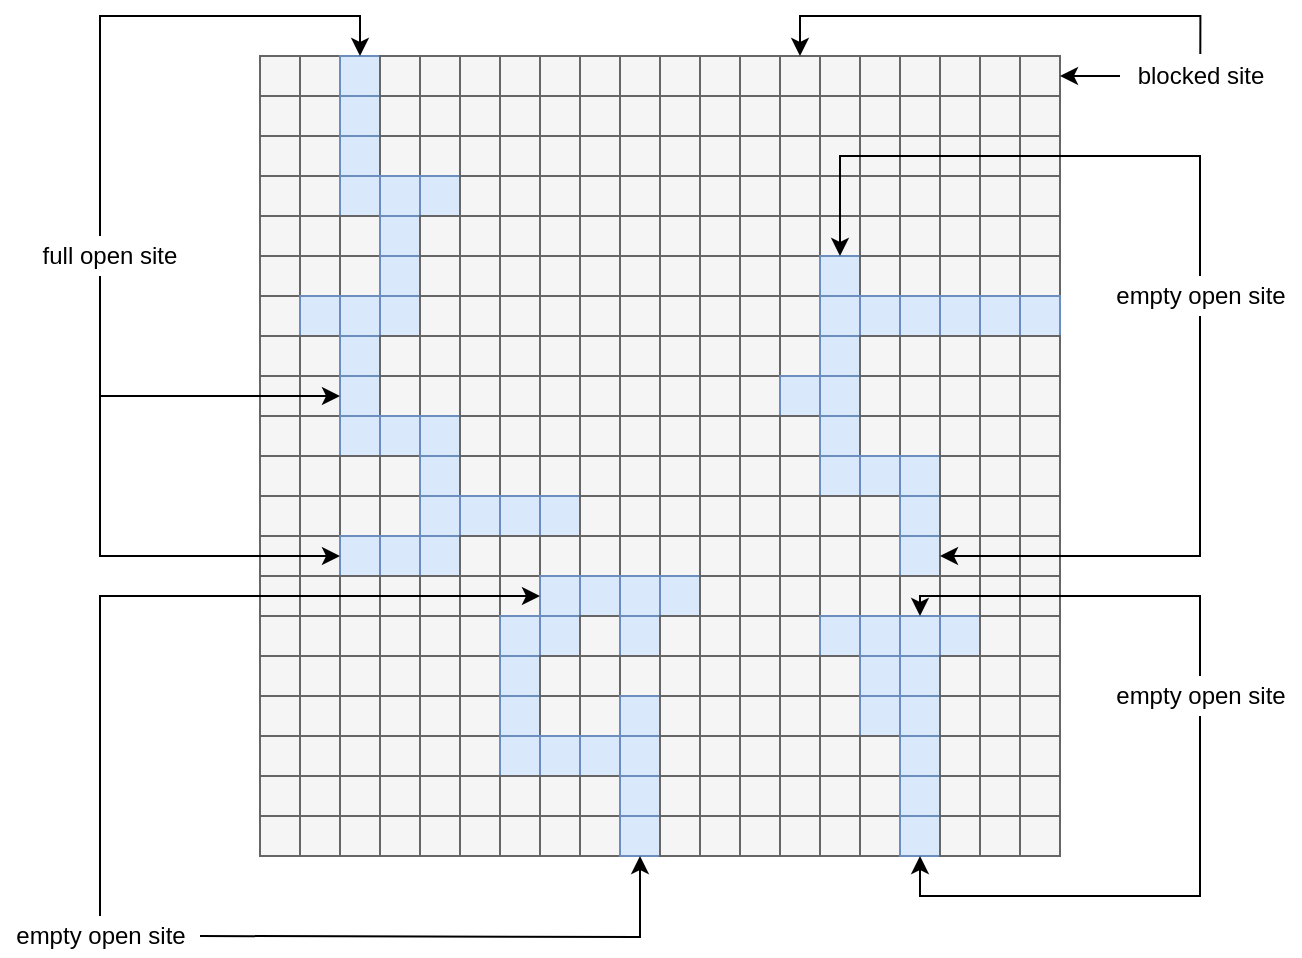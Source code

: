 <mxfile version="16.0.0" type="device"><diagram id="OyiLiATwSB275dvKNnT8" name="Page-1"><mxGraphModel dx="931" dy="457" grid="1" gridSize="10" guides="1" tooltips="1" connect="1" arrows="1" fold="1" page="1" pageScale="1" pageWidth="850" pageHeight="1100" math="0" shadow="0"><root><mxCell id="0"/><mxCell id="1" parent="0"/><mxCell id="NvJ9Xa7_cwhXMWgC1ZJq-1" value="" style="whiteSpace=wrap;html=1;aspect=fixed;fillColor=#f5f5f5;strokeColor=#666666;fontColor=#333333;" vertex="1" parent="1"><mxGeometry x="360" y="110" width="20" height="20" as="geometry"/></mxCell><mxCell id="NvJ9Xa7_cwhXMWgC1ZJq-2" value="" style="whiteSpace=wrap;html=1;aspect=fixed;fillColor=#f5f5f5;strokeColor=#666666;fontColor=#333333;" vertex="1" parent="1"><mxGeometry x="380" y="110" width="20" height="20" as="geometry"/></mxCell><mxCell id="NvJ9Xa7_cwhXMWgC1ZJq-3" value="" style="whiteSpace=wrap;html=1;aspect=fixed;fillColor=#dae8fc;strokeColor=#6c8ebf;" vertex="1" parent="1"><mxGeometry x="400" y="110" width="20" height="20" as="geometry"/></mxCell><mxCell id="NvJ9Xa7_cwhXMWgC1ZJq-4" value="" style="whiteSpace=wrap;html=1;aspect=fixed;fillColor=#f5f5f5;strokeColor=#666666;fontColor=#333333;" vertex="1" parent="1"><mxGeometry x="420" y="110" width="20" height="20" as="geometry"/></mxCell><mxCell id="NvJ9Xa7_cwhXMWgC1ZJq-5" value="" style="whiteSpace=wrap;html=1;aspect=fixed;fillColor=#f5f5f5;strokeColor=#666666;fontColor=#333333;" vertex="1" parent="1"><mxGeometry x="440" y="110" width="20" height="20" as="geometry"/></mxCell><mxCell id="NvJ9Xa7_cwhXMWgC1ZJq-6" value="" style="whiteSpace=wrap;html=1;aspect=fixed;fillColor=#f5f5f5;strokeColor=#666666;fontColor=#333333;" vertex="1" parent="1"><mxGeometry x="460" y="110" width="20" height="20" as="geometry"/></mxCell><mxCell id="NvJ9Xa7_cwhXMWgC1ZJq-7" value="" style="whiteSpace=wrap;html=1;aspect=fixed;fillColor=#f5f5f5;strokeColor=#666666;fontColor=#333333;" vertex="1" parent="1"><mxGeometry x="480" y="110" width="20" height="20" as="geometry"/></mxCell><mxCell id="NvJ9Xa7_cwhXMWgC1ZJq-8" value="" style="whiteSpace=wrap;html=1;aspect=fixed;fillColor=#f5f5f5;strokeColor=#666666;fontColor=#333333;" vertex="1" parent="1"><mxGeometry x="500" y="110" width="20" height="20" as="geometry"/></mxCell><mxCell id="NvJ9Xa7_cwhXMWgC1ZJq-9" value="" style="whiteSpace=wrap;html=1;aspect=fixed;fillColor=#f5f5f5;strokeColor=#666666;fontColor=#333333;" vertex="1" parent="1"><mxGeometry x="520" y="110" width="20" height="20" as="geometry"/></mxCell><mxCell id="NvJ9Xa7_cwhXMWgC1ZJq-10" value="" style="whiteSpace=wrap;html=1;aspect=fixed;fillColor=#f5f5f5;strokeColor=#666666;fontColor=#333333;" vertex="1" parent="1"><mxGeometry x="540" y="110" width="20" height="20" as="geometry"/></mxCell><mxCell id="NvJ9Xa7_cwhXMWgC1ZJq-11" value="" style="whiteSpace=wrap;html=1;aspect=fixed;fillColor=#f5f5f5;strokeColor=#666666;fontColor=#333333;" vertex="1" parent="1"><mxGeometry x="560" y="110" width="20" height="20" as="geometry"/></mxCell><mxCell id="NvJ9Xa7_cwhXMWgC1ZJq-12" value="" style="whiteSpace=wrap;html=1;aspect=fixed;fillColor=#f5f5f5;strokeColor=#666666;fontColor=#333333;" vertex="1" parent="1"><mxGeometry x="580" y="110" width="20" height="20" as="geometry"/></mxCell><mxCell id="NvJ9Xa7_cwhXMWgC1ZJq-13" value="" style="whiteSpace=wrap;html=1;aspect=fixed;fillColor=#f5f5f5;strokeColor=#666666;fontColor=#333333;" vertex="1" parent="1"><mxGeometry x="600" y="110" width="20" height="20" as="geometry"/></mxCell><mxCell id="NvJ9Xa7_cwhXMWgC1ZJq-14" value="" style="whiteSpace=wrap;html=1;aspect=fixed;fillColor=#f5f5f5;strokeColor=#666666;fontColor=#333333;" vertex="1" parent="1"><mxGeometry x="620" y="110" width="20" height="20" as="geometry"/></mxCell><mxCell id="NvJ9Xa7_cwhXMWgC1ZJq-15" value="" style="whiteSpace=wrap;html=1;aspect=fixed;fillColor=#f5f5f5;strokeColor=#666666;fontColor=#333333;" vertex="1" parent="1"><mxGeometry x="640" y="110" width="20" height="20" as="geometry"/></mxCell><mxCell id="NvJ9Xa7_cwhXMWgC1ZJq-16" value="" style="whiteSpace=wrap;html=1;aspect=fixed;fillColor=#f5f5f5;strokeColor=#666666;fontColor=#333333;" vertex="1" parent="1"><mxGeometry x="660" y="110" width="20" height="20" as="geometry"/></mxCell><mxCell id="NvJ9Xa7_cwhXMWgC1ZJq-17" value="" style="whiteSpace=wrap;html=1;aspect=fixed;fillColor=#f5f5f5;strokeColor=#666666;fontColor=#333333;" vertex="1" parent="1"><mxGeometry x="680" y="110" width="20" height="20" as="geometry"/></mxCell><mxCell id="NvJ9Xa7_cwhXMWgC1ZJq-18" value="" style="whiteSpace=wrap;html=1;aspect=fixed;fillColor=#f5f5f5;strokeColor=#666666;fontColor=#333333;" vertex="1" parent="1"><mxGeometry x="700" y="110" width="20" height="20" as="geometry"/></mxCell><mxCell id="NvJ9Xa7_cwhXMWgC1ZJq-19" value="" style="whiteSpace=wrap;html=1;aspect=fixed;fillColor=#f5f5f5;strokeColor=#666666;fontColor=#333333;" vertex="1" parent="1"><mxGeometry x="720" y="110" width="20" height="20" as="geometry"/></mxCell><mxCell id="NvJ9Xa7_cwhXMWgC1ZJq-20" value="" style="whiteSpace=wrap;html=1;aspect=fixed;fillColor=#f5f5f5;strokeColor=#666666;fontColor=#333333;" vertex="1" parent="1"><mxGeometry x="740" y="110" width="20" height="20" as="geometry"/></mxCell><mxCell id="NvJ9Xa7_cwhXMWgC1ZJq-21" value="" style="whiteSpace=wrap;html=1;aspect=fixed;fillColor=#f5f5f5;strokeColor=#666666;fontColor=#333333;" vertex="1" parent="1"><mxGeometry x="360" y="130" width="20" height="20" as="geometry"/></mxCell><mxCell id="NvJ9Xa7_cwhXMWgC1ZJq-22" value="" style="whiteSpace=wrap;html=1;aspect=fixed;fillColor=#f5f5f5;strokeColor=#666666;fontColor=#333333;" vertex="1" parent="1"><mxGeometry x="380" y="130" width="20" height="20" as="geometry"/></mxCell><mxCell id="NvJ9Xa7_cwhXMWgC1ZJq-23" value="" style="whiteSpace=wrap;html=1;aspect=fixed;fillColor=#dae8fc;strokeColor=#6c8ebf;" vertex="1" parent="1"><mxGeometry x="400" y="130" width="20" height="20" as="geometry"/></mxCell><mxCell id="NvJ9Xa7_cwhXMWgC1ZJq-24" value="" style="whiteSpace=wrap;html=1;aspect=fixed;fillColor=#f5f5f5;strokeColor=#666666;fontColor=#333333;" vertex="1" parent="1"><mxGeometry x="420" y="130" width="20" height="20" as="geometry"/></mxCell><mxCell id="NvJ9Xa7_cwhXMWgC1ZJq-25" value="" style="whiteSpace=wrap;html=1;aspect=fixed;fillColor=#f5f5f5;strokeColor=#666666;fontColor=#333333;" vertex="1" parent="1"><mxGeometry x="440" y="130" width="20" height="20" as="geometry"/></mxCell><mxCell id="NvJ9Xa7_cwhXMWgC1ZJq-26" value="" style="whiteSpace=wrap;html=1;aspect=fixed;fillColor=#f5f5f5;strokeColor=#666666;fontColor=#333333;" vertex="1" parent="1"><mxGeometry x="460" y="130" width="20" height="20" as="geometry"/></mxCell><mxCell id="NvJ9Xa7_cwhXMWgC1ZJq-27" value="" style="whiteSpace=wrap;html=1;aspect=fixed;fillColor=#f5f5f5;strokeColor=#666666;fontColor=#333333;" vertex="1" parent="1"><mxGeometry x="480" y="130" width="20" height="20" as="geometry"/></mxCell><mxCell id="NvJ9Xa7_cwhXMWgC1ZJq-28" value="" style="whiteSpace=wrap;html=1;aspect=fixed;fillColor=#f5f5f5;strokeColor=#666666;fontColor=#333333;" vertex="1" parent="1"><mxGeometry x="500" y="130" width="20" height="20" as="geometry"/></mxCell><mxCell id="NvJ9Xa7_cwhXMWgC1ZJq-29" value="" style="whiteSpace=wrap;html=1;aspect=fixed;fillColor=#f5f5f5;strokeColor=#666666;fontColor=#333333;" vertex="1" parent="1"><mxGeometry x="520" y="130" width="20" height="20" as="geometry"/></mxCell><mxCell id="NvJ9Xa7_cwhXMWgC1ZJq-30" value="" style="whiteSpace=wrap;html=1;aspect=fixed;fillColor=#f5f5f5;strokeColor=#666666;fontColor=#333333;" vertex="1" parent="1"><mxGeometry x="540" y="130" width="20" height="20" as="geometry"/></mxCell><mxCell id="NvJ9Xa7_cwhXMWgC1ZJq-31" value="" style="whiteSpace=wrap;html=1;aspect=fixed;fillColor=#f5f5f5;strokeColor=#666666;fontColor=#333333;" vertex="1" parent="1"><mxGeometry x="560" y="130" width="20" height="20" as="geometry"/></mxCell><mxCell id="NvJ9Xa7_cwhXMWgC1ZJq-32" value="" style="whiteSpace=wrap;html=1;aspect=fixed;fillColor=#f5f5f5;strokeColor=#666666;fontColor=#333333;" vertex="1" parent="1"><mxGeometry x="580" y="130" width="20" height="20" as="geometry"/></mxCell><mxCell id="NvJ9Xa7_cwhXMWgC1ZJq-33" value="" style="whiteSpace=wrap;html=1;aspect=fixed;fillColor=#f5f5f5;strokeColor=#666666;fontColor=#333333;" vertex="1" parent="1"><mxGeometry x="600" y="130" width="20" height="20" as="geometry"/></mxCell><mxCell id="NvJ9Xa7_cwhXMWgC1ZJq-34" value="" style="whiteSpace=wrap;html=1;aspect=fixed;fillColor=#f5f5f5;strokeColor=#666666;fontColor=#333333;" vertex="1" parent="1"><mxGeometry x="620" y="130" width="20" height="20" as="geometry"/></mxCell><mxCell id="NvJ9Xa7_cwhXMWgC1ZJq-35" value="" style="whiteSpace=wrap;html=1;aspect=fixed;fillColor=#f5f5f5;strokeColor=#666666;fontColor=#333333;" vertex="1" parent="1"><mxGeometry x="640" y="130" width="20" height="20" as="geometry"/></mxCell><mxCell id="NvJ9Xa7_cwhXMWgC1ZJq-36" value="" style="whiteSpace=wrap;html=1;aspect=fixed;fillColor=#f5f5f5;strokeColor=#666666;fontColor=#333333;" vertex="1" parent="1"><mxGeometry x="660" y="130" width="20" height="20" as="geometry"/></mxCell><mxCell id="NvJ9Xa7_cwhXMWgC1ZJq-37" value="" style="whiteSpace=wrap;html=1;aspect=fixed;fillColor=#f5f5f5;strokeColor=#666666;fontColor=#333333;" vertex="1" parent="1"><mxGeometry x="680" y="130" width="20" height="20" as="geometry"/></mxCell><mxCell id="NvJ9Xa7_cwhXMWgC1ZJq-38" value="" style="whiteSpace=wrap;html=1;aspect=fixed;fillColor=#f5f5f5;strokeColor=#666666;fontColor=#333333;" vertex="1" parent="1"><mxGeometry x="700" y="130" width="20" height="20" as="geometry"/></mxCell><mxCell id="NvJ9Xa7_cwhXMWgC1ZJq-39" value="" style="whiteSpace=wrap;html=1;aspect=fixed;fillColor=#f5f5f5;strokeColor=#666666;fontColor=#333333;" vertex="1" parent="1"><mxGeometry x="720" y="130" width="20" height="20" as="geometry"/></mxCell><mxCell id="NvJ9Xa7_cwhXMWgC1ZJq-40" value="" style="whiteSpace=wrap;html=1;aspect=fixed;fillColor=#f5f5f5;strokeColor=#666666;fontColor=#333333;" vertex="1" parent="1"><mxGeometry x="740" y="130" width="20" height="20" as="geometry"/></mxCell><mxCell id="NvJ9Xa7_cwhXMWgC1ZJq-41" value="" style="whiteSpace=wrap;html=1;aspect=fixed;fillColor=#f5f5f5;strokeColor=#666666;fontColor=#333333;" vertex="1" parent="1"><mxGeometry x="360" y="150" width="20" height="20" as="geometry"/></mxCell><mxCell id="NvJ9Xa7_cwhXMWgC1ZJq-42" value="" style="whiteSpace=wrap;html=1;aspect=fixed;fillColor=#f5f5f5;strokeColor=#666666;fontColor=#333333;" vertex="1" parent="1"><mxGeometry x="380" y="150" width="20" height="20" as="geometry"/></mxCell><mxCell id="NvJ9Xa7_cwhXMWgC1ZJq-43" value="" style="whiteSpace=wrap;html=1;aspect=fixed;fillColor=#dae8fc;strokeColor=#6c8ebf;" vertex="1" parent="1"><mxGeometry x="400" y="150" width="20" height="20" as="geometry"/></mxCell><mxCell id="NvJ9Xa7_cwhXMWgC1ZJq-44" value="" style="whiteSpace=wrap;html=1;aspect=fixed;fillColor=#f5f5f5;strokeColor=#666666;fontColor=#333333;" vertex="1" parent="1"><mxGeometry x="420" y="150" width="20" height="20" as="geometry"/></mxCell><mxCell id="NvJ9Xa7_cwhXMWgC1ZJq-45" value="" style="whiteSpace=wrap;html=1;aspect=fixed;fillColor=#f5f5f5;strokeColor=#666666;fontColor=#333333;" vertex="1" parent="1"><mxGeometry x="440" y="150" width="20" height="20" as="geometry"/></mxCell><mxCell id="NvJ9Xa7_cwhXMWgC1ZJq-46" value="" style="whiteSpace=wrap;html=1;aspect=fixed;fillColor=#f5f5f5;strokeColor=#666666;fontColor=#333333;" vertex="1" parent="1"><mxGeometry x="460" y="150" width="20" height="20" as="geometry"/></mxCell><mxCell id="NvJ9Xa7_cwhXMWgC1ZJq-47" value="" style="whiteSpace=wrap;html=1;aspect=fixed;fillColor=#f5f5f5;strokeColor=#666666;fontColor=#333333;" vertex="1" parent="1"><mxGeometry x="480" y="150" width="20" height="20" as="geometry"/></mxCell><mxCell id="NvJ9Xa7_cwhXMWgC1ZJq-48" value="" style="whiteSpace=wrap;html=1;aspect=fixed;fillColor=#f5f5f5;strokeColor=#666666;fontColor=#333333;" vertex="1" parent="1"><mxGeometry x="500" y="150" width="20" height="20" as="geometry"/></mxCell><mxCell id="NvJ9Xa7_cwhXMWgC1ZJq-49" value="" style="whiteSpace=wrap;html=1;aspect=fixed;fillColor=#f5f5f5;strokeColor=#666666;fontColor=#333333;" vertex="1" parent="1"><mxGeometry x="520" y="150" width="20" height="20" as="geometry"/></mxCell><mxCell id="NvJ9Xa7_cwhXMWgC1ZJq-50" value="" style="whiteSpace=wrap;html=1;aspect=fixed;fillColor=#f5f5f5;strokeColor=#666666;fontColor=#333333;" vertex="1" parent="1"><mxGeometry x="540" y="150" width="20" height="20" as="geometry"/></mxCell><mxCell id="NvJ9Xa7_cwhXMWgC1ZJq-51" value="" style="whiteSpace=wrap;html=1;aspect=fixed;fillColor=#f5f5f5;strokeColor=#666666;fontColor=#333333;" vertex="1" parent="1"><mxGeometry x="560" y="150" width="20" height="20" as="geometry"/></mxCell><mxCell id="NvJ9Xa7_cwhXMWgC1ZJq-52" value="" style="whiteSpace=wrap;html=1;aspect=fixed;fillColor=#f5f5f5;strokeColor=#666666;fontColor=#333333;" vertex="1" parent="1"><mxGeometry x="580" y="150" width="20" height="20" as="geometry"/></mxCell><mxCell id="NvJ9Xa7_cwhXMWgC1ZJq-53" value="" style="whiteSpace=wrap;html=1;aspect=fixed;fillColor=#f5f5f5;strokeColor=#666666;fontColor=#333333;" vertex="1" parent="1"><mxGeometry x="600" y="150" width="20" height="20" as="geometry"/></mxCell><mxCell id="NvJ9Xa7_cwhXMWgC1ZJq-54" value="" style="whiteSpace=wrap;html=1;aspect=fixed;fillColor=#f5f5f5;strokeColor=#666666;fontColor=#333333;" vertex="1" parent="1"><mxGeometry x="620" y="150" width="20" height="20" as="geometry"/></mxCell><mxCell id="NvJ9Xa7_cwhXMWgC1ZJq-55" value="" style="whiteSpace=wrap;html=1;aspect=fixed;fillColor=#f5f5f5;strokeColor=#666666;fontColor=#333333;" vertex="1" parent="1"><mxGeometry x="640" y="150" width="20" height="20" as="geometry"/></mxCell><mxCell id="NvJ9Xa7_cwhXMWgC1ZJq-56" value="" style="whiteSpace=wrap;html=1;aspect=fixed;fillColor=#f5f5f5;strokeColor=#666666;fontColor=#333333;" vertex="1" parent="1"><mxGeometry x="660" y="150" width="20" height="20" as="geometry"/></mxCell><mxCell id="NvJ9Xa7_cwhXMWgC1ZJq-57" value="" style="whiteSpace=wrap;html=1;aspect=fixed;fillColor=#f5f5f5;strokeColor=#666666;fontColor=#333333;" vertex="1" parent="1"><mxGeometry x="680" y="150" width="20" height="20" as="geometry"/></mxCell><mxCell id="NvJ9Xa7_cwhXMWgC1ZJq-58" value="" style="whiteSpace=wrap;html=1;aspect=fixed;fillColor=#f5f5f5;strokeColor=#666666;fontColor=#333333;" vertex="1" parent="1"><mxGeometry x="700" y="150" width="20" height="20" as="geometry"/></mxCell><mxCell id="NvJ9Xa7_cwhXMWgC1ZJq-59" value="" style="whiteSpace=wrap;html=1;aspect=fixed;fillColor=#f5f5f5;strokeColor=#666666;fontColor=#333333;" vertex="1" parent="1"><mxGeometry x="720" y="150" width="20" height="20" as="geometry"/></mxCell><mxCell id="NvJ9Xa7_cwhXMWgC1ZJq-60" value="" style="whiteSpace=wrap;html=1;aspect=fixed;fillColor=#f5f5f5;strokeColor=#666666;fontColor=#333333;" vertex="1" parent="1"><mxGeometry x="740" y="150" width="20" height="20" as="geometry"/></mxCell><mxCell id="NvJ9Xa7_cwhXMWgC1ZJq-61" value="" style="whiteSpace=wrap;html=1;aspect=fixed;fillColor=#f5f5f5;strokeColor=#666666;fontColor=#333333;" vertex="1" parent="1"><mxGeometry x="360" y="170" width="20" height="20" as="geometry"/></mxCell><mxCell id="NvJ9Xa7_cwhXMWgC1ZJq-62" value="" style="whiteSpace=wrap;html=1;aspect=fixed;fillColor=#f5f5f5;strokeColor=#666666;fontColor=#333333;" vertex="1" parent="1"><mxGeometry x="380" y="170" width="20" height="20" as="geometry"/></mxCell><mxCell id="NvJ9Xa7_cwhXMWgC1ZJq-63" value="" style="whiteSpace=wrap;html=1;aspect=fixed;fillColor=#dae8fc;strokeColor=#6c8ebf;" vertex="1" parent="1"><mxGeometry x="400" y="170" width="20" height="20" as="geometry"/></mxCell><mxCell id="NvJ9Xa7_cwhXMWgC1ZJq-64" value="" style="whiteSpace=wrap;html=1;aspect=fixed;fillColor=#dae8fc;strokeColor=#6c8ebf;" vertex="1" parent="1"><mxGeometry x="420" y="170" width="20" height="20" as="geometry"/></mxCell><mxCell id="NvJ9Xa7_cwhXMWgC1ZJq-65" value="" style="whiteSpace=wrap;html=1;aspect=fixed;fillColor=#dae8fc;strokeColor=#6c8ebf;" vertex="1" parent="1"><mxGeometry x="440" y="170" width="20" height="20" as="geometry"/></mxCell><mxCell id="NvJ9Xa7_cwhXMWgC1ZJq-66" value="" style="whiteSpace=wrap;html=1;aspect=fixed;fillColor=#f5f5f5;strokeColor=#666666;fontColor=#333333;" vertex="1" parent="1"><mxGeometry x="460" y="170" width="20" height="20" as="geometry"/></mxCell><mxCell id="NvJ9Xa7_cwhXMWgC1ZJq-67" value="" style="whiteSpace=wrap;html=1;aspect=fixed;fillColor=#f5f5f5;strokeColor=#666666;fontColor=#333333;" vertex="1" parent="1"><mxGeometry x="480" y="170" width="20" height="20" as="geometry"/></mxCell><mxCell id="NvJ9Xa7_cwhXMWgC1ZJq-68" value="" style="whiteSpace=wrap;html=1;aspect=fixed;fillColor=#f5f5f5;strokeColor=#666666;fontColor=#333333;" vertex="1" parent="1"><mxGeometry x="500" y="170" width="20" height="20" as="geometry"/></mxCell><mxCell id="NvJ9Xa7_cwhXMWgC1ZJq-69" value="" style="whiteSpace=wrap;html=1;aspect=fixed;fillColor=#f5f5f5;strokeColor=#666666;fontColor=#333333;" vertex="1" parent="1"><mxGeometry x="520" y="170" width="20" height="20" as="geometry"/></mxCell><mxCell id="NvJ9Xa7_cwhXMWgC1ZJq-70" value="" style="whiteSpace=wrap;html=1;aspect=fixed;fillColor=#f5f5f5;strokeColor=#666666;fontColor=#333333;" vertex="1" parent="1"><mxGeometry x="540" y="170" width="20" height="20" as="geometry"/></mxCell><mxCell id="NvJ9Xa7_cwhXMWgC1ZJq-71" value="" style="whiteSpace=wrap;html=1;aspect=fixed;fillColor=#f5f5f5;strokeColor=#666666;fontColor=#333333;" vertex="1" parent="1"><mxGeometry x="560" y="170" width="20" height="20" as="geometry"/></mxCell><mxCell id="NvJ9Xa7_cwhXMWgC1ZJq-72" value="" style="whiteSpace=wrap;html=1;aspect=fixed;fillColor=#f5f5f5;strokeColor=#666666;fontColor=#333333;" vertex="1" parent="1"><mxGeometry x="580" y="170" width="20" height="20" as="geometry"/></mxCell><mxCell id="NvJ9Xa7_cwhXMWgC1ZJq-73" value="" style="whiteSpace=wrap;html=1;aspect=fixed;fillColor=#f5f5f5;strokeColor=#666666;fontColor=#333333;" vertex="1" parent="1"><mxGeometry x="600" y="170" width="20" height="20" as="geometry"/></mxCell><mxCell id="NvJ9Xa7_cwhXMWgC1ZJq-74" value="" style="whiteSpace=wrap;html=1;aspect=fixed;fillColor=#f5f5f5;strokeColor=#666666;fontColor=#333333;" vertex="1" parent="1"><mxGeometry x="620" y="170" width="20" height="20" as="geometry"/></mxCell><mxCell id="NvJ9Xa7_cwhXMWgC1ZJq-75" value="" style="whiteSpace=wrap;html=1;aspect=fixed;fillColor=#f5f5f5;strokeColor=#666666;fontColor=#333333;" vertex="1" parent="1"><mxGeometry x="640" y="170" width="20" height="20" as="geometry"/></mxCell><mxCell id="NvJ9Xa7_cwhXMWgC1ZJq-76" value="" style="whiteSpace=wrap;html=1;aspect=fixed;fillColor=#f5f5f5;strokeColor=#666666;fontColor=#333333;" vertex="1" parent="1"><mxGeometry x="660" y="170" width="20" height="20" as="geometry"/></mxCell><mxCell id="NvJ9Xa7_cwhXMWgC1ZJq-77" value="" style="whiteSpace=wrap;html=1;aspect=fixed;fillColor=#f5f5f5;strokeColor=#666666;fontColor=#333333;" vertex="1" parent="1"><mxGeometry x="680" y="170" width="20" height="20" as="geometry"/></mxCell><mxCell id="NvJ9Xa7_cwhXMWgC1ZJq-78" value="" style="whiteSpace=wrap;html=1;aspect=fixed;fillColor=#f5f5f5;strokeColor=#666666;fontColor=#333333;" vertex="1" parent="1"><mxGeometry x="700" y="170" width="20" height="20" as="geometry"/></mxCell><mxCell id="NvJ9Xa7_cwhXMWgC1ZJq-79" value="" style="whiteSpace=wrap;html=1;aspect=fixed;fillColor=#f5f5f5;strokeColor=#666666;fontColor=#333333;" vertex="1" parent="1"><mxGeometry x="720" y="170" width="20" height="20" as="geometry"/></mxCell><mxCell id="NvJ9Xa7_cwhXMWgC1ZJq-80" value="" style="whiteSpace=wrap;html=1;aspect=fixed;fillColor=#f5f5f5;strokeColor=#666666;fontColor=#333333;" vertex="1" parent="1"><mxGeometry x="740" y="170" width="20" height="20" as="geometry"/></mxCell><mxCell id="NvJ9Xa7_cwhXMWgC1ZJq-81" value="" style="whiteSpace=wrap;html=1;aspect=fixed;fillColor=#f5f5f5;strokeColor=#666666;fontColor=#333333;" vertex="1" parent="1"><mxGeometry x="360" y="190" width="20" height="20" as="geometry"/></mxCell><mxCell id="NvJ9Xa7_cwhXMWgC1ZJq-82" value="" style="whiteSpace=wrap;html=1;aspect=fixed;fillColor=#f5f5f5;strokeColor=#666666;fontColor=#333333;" vertex="1" parent="1"><mxGeometry x="380" y="190" width="20" height="20" as="geometry"/></mxCell><mxCell id="NvJ9Xa7_cwhXMWgC1ZJq-83" value="" style="whiteSpace=wrap;html=1;aspect=fixed;fillColor=#f5f5f5;strokeColor=#666666;fontColor=#333333;" vertex="1" parent="1"><mxGeometry x="400" y="190" width="20" height="20" as="geometry"/></mxCell><mxCell id="NvJ9Xa7_cwhXMWgC1ZJq-84" value="" style="whiteSpace=wrap;html=1;aspect=fixed;fillColor=#dae8fc;strokeColor=#6c8ebf;" vertex="1" parent="1"><mxGeometry x="420" y="190" width="20" height="20" as="geometry"/></mxCell><mxCell id="NvJ9Xa7_cwhXMWgC1ZJq-85" value="" style="whiteSpace=wrap;html=1;aspect=fixed;fillColor=#f5f5f5;strokeColor=#666666;fontColor=#333333;" vertex="1" parent="1"><mxGeometry x="440" y="190" width="20" height="20" as="geometry"/></mxCell><mxCell id="NvJ9Xa7_cwhXMWgC1ZJq-86" value="" style="whiteSpace=wrap;html=1;aspect=fixed;fillColor=#f5f5f5;strokeColor=#666666;fontColor=#333333;" vertex="1" parent="1"><mxGeometry x="460" y="190" width="20" height="20" as="geometry"/></mxCell><mxCell id="NvJ9Xa7_cwhXMWgC1ZJq-87" value="" style="whiteSpace=wrap;html=1;aspect=fixed;fillColor=#f5f5f5;strokeColor=#666666;fontColor=#333333;" vertex="1" parent="1"><mxGeometry x="480" y="190" width="20" height="20" as="geometry"/></mxCell><mxCell id="NvJ9Xa7_cwhXMWgC1ZJq-88" value="" style="whiteSpace=wrap;html=1;aspect=fixed;fillColor=#f5f5f5;strokeColor=#666666;fontColor=#333333;" vertex="1" parent="1"><mxGeometry x="500" y="190" width="20" height="20" as="geometry"/></mxCell><mxCell id="NvJ9Xa7_cwhXMWgC1ZJq-89" value="" style="whiteSpace=wrap;html=1;aspect=fixed;fillColor=#f5f5f5;strokeColor=#666666;fontColor=#333333;" vertex="1" parent="1"><mxGeometry x="520" y="190" width="20" height="20" as="geometry"/></mxCell><mxCell id="NvJ9Xa7_cwhXMWgC1ZJq-90" value="" style="whiteSpace=wrap;html=1;aspect=fixed;fillColor=#f5f5f5;strokeColor=#666666;fontColor=#333333;" vertex="1" parent="1"><mxGeometry x="540" y="190" width="20" height="20" as="geometry"/></mxCell><mxCell id="NvJ9Xa7_cwhXMWgC1ZJq-91" value="" style="whiteSpace=wrap;html=1;aspect=fixed;fillColor=#f5f5f5;strokeColor=#666666;fontColor=#333333;" vertex="1" parent="1"><mxGeometry x="560" y="190" width="20" height="20" as="geometry"/></mxCell><mxCell id="NvJ9Xa7_cwhXMWgC1ZJq-92" value="" style="whiteSpace=wrap;html=1;aspect=fixed;fillColor=#f5f5f5;strokeColor=#666666;fontColor=#333333;" vertex="1" parent="1"><mxGeometry x="580" y="190" width="20" height="20" as="geometry"/></mxCell><mxCell id="NvJ9Xa7_cwhXMWgC1ZJq-93" value="" style="whiteSpace=wrap;html=1;aspect=fixed;fillColor=#f5f5f5;strokeColor=#666666;fontColor=#333333;" vertex="1" parent="1"><mxGeometry x="600" y="190" width="20" height="20" as="geometry"/></mxCell><mxCell id="NvJ9Xa7_cwhXMWgC1ZJq-94" value="" style="whiteSpace=wrap;html=1;aspect=fixed;fillColor=#f5f5f5;strokeColor=#666666;fontColor=#333333;" vertex="1" parent="1"><mxGeometry x="620" y="190" width="20" height="20" as="geometry"/></mxCell><mxCell id="NvJ9Xa7_cwhXMWgC1ZJq-95" value="" style="whiteSpace=wrap;html=1;aspect=fixed;fillColor=#f5f5f5;strokeColor=#666666;fontColor=#333333;" vertex="1" parent="1"><mxGeometry x="640" y="190" width="20" height="20" as="geometry"/></mxCell><mxCell id="NvJ9Xa7_cwhXMWgC1ZJq-96" value="" style="whiteSpace=wrap;html=1;aspect=fixed;fillColor=#f5f5f5;strokeColor=#666666;fontColor=#333333;" vertex="1" parent="1"><mxGeometry x="660" y="190" width="20" height="20" as="geometry"/></mxCell><mxCell id="NvJ9Xa7_cwhXMWgC1ZJq-97" value="" style="whiteSpace=wrap;html=1;aspect=fixed;fillColor=#f5f5f5;strokeColor=#666666;fontColor=#333333;" vertex="1" parent="1"><mxGeometry x="680" y="190" width="20" height="20" as="geometry"/></mxCell><mxCell id="NvJ9Xa7_cwhXMWgC1ZJq-98" value="" style="whiteSpace=wrap;html=1;aspect=fixed;fillColor=#f5f5f5;strokeColor=#666666;fontColor=#333333;" vertex="1" parent="1"><mxGeometry x="700" y="190" width="20" height="20" as="geometry"/></mxCell><mxCell id="NvJ9Xa7_cwhXMWgC1ZJq-99" value="" style="whiteSpace=wrap;html=1;aspect=fixed;fillColor=#f5f5f5;strokeColor=#666666;fontColor=#333333;" vertex="1" parent="1"><mxGeometry x="720" y="190" width="20" height="20" as="geometry"/></mxCell><mxCell id="NvJ9Xa7_cwhXMWgC1ZJq-100" value="" style="whiteSpace=wrap;html=1;aspect=fixed;fillColor=#f5f5f5;strokeColor=#666666;fontColor=#333333;" vertex="1" parent="1"><mxGeometry x="740" y="190" width="20" height="20" as="geometry"/></mxCell><mxCell id="NvJ9Xa7_cwhXMWgC1ZJq-101" value="" style="whiteSpace=wrap;html=1;aspect=fixed;fillColor=#f5f5f5;strokeColor=#666666;fontColor=#333333;" vertex="1" parent="1"><mxGeometry x="360" y="210" width="20" height="20" as="geometry"/></mxCell><mxCell id="NvJ9Xa7_cwhXMWgC1ZJq-102" value="" style="whiteSpace=wrap;html=1;aspect=fixed;fillColor=#f5f5f5;strokeColor=#666666;fontColor=#333333;" vertex="1" parent="1"><mxGeometry x="380" y="210" width="20" height="20" as="geometry"/></mxCell><mxCell id="NvJ9Xa7_cwhXMWgC1ZJq-103" value="" style="whiteSpace=wrap;html=1;aspect=fixed;fillColor=#f5f5f5;strokeColor=#666666;fontColor=#333333;" vertex="1" parent="1"><mxGeometry x="400" y="210" width="20" height="20" as="geometry"/></mxCell><mxCell id="NvJ9Xa7_cwhXMWgC1ZJq-104" value="" style="whiteSpace=wrap;html=1;aspect=fixed;fillColor=#dae8fc;strokeColor=#6c8ebf;" vertex="1" parent="1"><mxGeometry x="420" y="210" width="20" height="20" as="geometry"/></mxCell><mxCell id="NvJ9Xa7_cwhXMWgC1ZJq-105" value="" style="whiteSpace=wrap;html=1;aspect=fixed;fillColor=#f5f5f5;strokeColor=#666666;fontColor=#333333;" vertex="1" parent="1"><mxGeometry x="440" y="210" width="20" height="20" as="geometry"/></mxCell><mxCell id="NvJ9Xa7_cwhXMWgC1ZJq-106" value="" style="whiteSpace=wrap;html=1;aspect=fixed;fillColor=#f5f5f5;strokeColor=#666666;fontColor=#333333;" vertex="1" parent="1"><mxGeometry x="460" y="210" width="20" height="20" as="geometry"/></mxCell><mxCell id="NvJ9Xa7_cwhXMWgC1ZJq-107" value="" style="whiteSpace=wrap;html=1;aspect=fixed;fillColor=#f5f5f5;strokeColor=#666666;fontColor=#333333;" vertex="1" parent="1"><mxGeometry x="480" y="210" width="20" height="20" as="geometry"/></mxCell><mxCell id="NvJ9Xa7_cwhXMWgC1ZJq-108" value="" style="whiteSpace=wrap;html=1;aspect=fixed;fillColor=#f5f5f5;strokeColor=#666666;fontColor=#333333;" vertex="1" parent="1"><mxGeometry x="500" y="210" width="20" height="20" as="geometry"/></mxCell><mxCell id="NvJ9Xa7_cwhXMWgC1ZJq-109" value="" style="whiteSpace=wrap;html=1;aspect=fixed;fillColor=#f5f5f5;strokeColor=#666666;fontColor=#333333;" vertex="1" parent="1"><mxGeometry x="520" y="210" width="20" height="20" as="geometry"/></mxCell><mxCell id="NvJ9Xa7_cwhXMWgC1ZJq-110" value="" style="whiteSpace=wrap;html=1;aspect=fixed;fillColor=#f5f5f5;strokeColor=#666666;fontColor=#333333;" vertex="1" parent="1"><mxGeometry x="540" y="210" width="20" height="20" as="geometry"/></mxCell><mxCell id="NvJ9Xa7_cwhXMWgC1ZJq-111" value="" style="whiteSpace=wrap;html=1;aspect=fixed;fillColor=#f5f5f5;strokeColor=#666666;fontColor=#333333;" vertex="1" parent="1"><mxGeometry x="560" y="210" width="20" height="20" as="geometry"/></mxCell><mxCell id="NvJ9Xa7_cwhXMWgC1ZJq-112" value="" style="whiteSpace=wrap;html=1;aspect=fixed;fillColor=#f5f5f5;strokeColor=#666666;fontColor=#333333;" vertex="1" parent="1"><mxGeometry x="580" y="210" width="20" height="20" as="geometry"/></mxCell><mxCell id="NvJ9Xa7_cwhXMWgC1ZJq-113" value="" style="whiteSpace=wrap;html=1;aspect=fixed;fillColor=#f5f5f5;strokeColor=#666666;fontColor=#333333;" vertex="1" parent="1"><mxGeometry x="600" y="210" width="20" height="20" as="geometry"/></mxCell><mxCell id="NvJ9Xa7_cwhXMWgC1ZJq-114" value="" style="whiteSpace=wrap;html=1;aspect=fixed;fillColor=#f5f5f5;strokeColor=#666666;fontColor=#333333;" vertex="1" parent="1"><mxGeometry x="620" y="210" width="20" height="20" as="geometry"/></mxCell><mxCell id="NvJ9Xa7_cwhXMWgC1ZJq-115" value="" style="whiteSpace=wrap;html=1;aspect=fixed;fillColor=#dae8fc;strokeColor=#6c8ebf;" vertex="1" parent="1"><mxGeometry x="640" y="210" width="20" height="20" as="geometry"/></mxCell><mxCell id="NvJ9Xa7_cwhXMWgC1ZJq-116" value="" style="whiteSpace=wrap;html=1;aspect=fixed;fillColor=#f5f5f5;strokeColor=#666666;fontColor=#333333;" vertex="1" parent="1"><mxGeometry x="660" y="210" width="20" height="20" as="geometry"/></mxCell><mxCell id="NvJ9Xa7_cwhXMWgC1ZJq-117" value="" style="whiteSpace=wrap;html=1;aspect=fixed;fillColor=#f5f5f5;strokeColor=#666666;fontColor=#333333;" vertex="1" parent="1"><mxGeometry x="680" y="210" width="20" height="20" as="geometry"/></mxCell><mxCell id="NvJ9Xa7_cwhXMWgC1ZJq-118" value="" style="whiteSpace=wrap;html=1;aspect=fixed;fillColor=#f5f5f5;strokeColor=#666666;fontColor=#333333;" vertex="1" parent="1"><mxGeometry x="700" y="210" width="20" height="20" as="geometry"/></mxCell><mxCell id="NvJ9Xa7_cwhXMWgC1ZJq-119" value="" style="whiteSpace=wrap;html=1;aspect=fixed;fillColor=#f5f5f5;strokeColor=#666666;fontColor=#333333;" vertex="1" parent="1"><mxGeometry x="720" y="210" width="20" height="20" as="geometry"/></mxCell><mxCell id="NvJ9Xa7_cwhXMWgC1ZJq-120" value="" style="whiteSpace=wrap;html=1;aspect=fixed;fillColor=#f5f5f5;strokeColor=#666666;fontColor=#333333;" vertex="1" parent="1"><mxGeometry x="740" y="210" width="20" height="20" as="geometry"/></mxCell><mxCell id="NvJ9Xa7_cwhXMWgC1ZJq-121" value="" style="whiteSpace=wrap;html=1;aspect=fixed;fillColor=#f5f5f5;strokeColor=#666666;fontColor=#333333;" vertex="1" parent="1"><mxGeometry x="360" y="230" width="20" height="20" as="geometry"/></mxCell><mxCell id="NvJ9Xa7_cwhXMWgC1ZJq-122" value="" style="whiteSpace=wrap;html=1;aspect=fixed;fillColor=#dae8fc;strokeColor=#6c8ebf;" vertex="1" parent="1"><mxGeometry x="380" y="230" width="20" height="20" as="geometry"/></mxCell><mxCell id="NvJ9Xa7_cwhXMWgC1ZJq-123" value="" style="whiteSpace=wrap;html=1;aspect=fixed;fillColor=#dae8fc;strokeColor=#6c8ebf;" vertex="1" parent="1"><mxGeometry x="400" y="230" width="20" height="20" as="geometry"/></mxCell><mxCell id="NvJ9Xa7_cwhXMWgC1ZJq-124" value="" style="whiteSpace=wrap;html=1;aspect=fixed;fillColor=#dae8fc;strokeColor=#6c8ebf;" vertex="1" parent="1"><mxGeometry x="420" y="230" width="20" height="20" as="geometry"/></mxCell><mxCell id="NvJ9Xa7_cwhXMWgC1ZJq-125" value="" style="whiteSpace=wrap;html=1;aspect=fixed;fillColor=#f5f5f5;strokeColor=#666666;fontColor=#333333;" vertex="1" parent="1"><mxGeometry x="440" y="230" width="20" height="20" as="geometry"/></mxCell><mxCell id="NvJ9Xa7_cwhXMWgC1ZJq-126" value="" style="whiteSpace=wrap;html=1;aspect=fixed;fillColor=#f5f5f5;strokeColor=#666666;fontColor=#333333;" vertex="1" parent="1"><mxGeometry x="460" y="230" width="20" height="20" as="geometry"/></mxCell><mxCell id="NvJ9Xa7_cwhXMWgC1ZJq-127" value="" style="whiteSpace=wrap;html=1;aspect=fixed;fillColor=#f5f5f5;strokeColor=#666666;fontColor=#333333;" vertex="1" parent="1"><mxGeometry x="480" y="230" width="20" height="20" as="geometry"/></mxCell><mxCell id="NvJ9Xa7_cwhXMWgC1ZJq-128" value="" style="whiteSpace=wrap;html=1;aspect=fixed;fillColor=#f5f5f5;strokeColor=#666666;fontColor=#333333;" vertex="1" parent="1"><mxGeometry x="500" y="230" width="20" height="20" as="geometry"/></mxCell><mxCell id="NvJ9Xa7_cwhXMWgC1ZJq-129" value="" style="whiteSpace=wrap;html=1;aspect=fixed;fillColor=#f5f5f5;strokeColor=#666666;fontColor=#333333;" vertex="1" parent="1"><mxGeometry x="520" y="230" width="20" height="20" as="geometry"/></mxCell><mxCell id="NvJ9Xa7_cwhXMWgC1ZJq-130" value="" style="whiteSpace=wrap;html=1;aspect=fixed;fillColor=#f5f5f5;strokeColor=#666666;fontColor=#333333;" vertex="1" parent="1"><mxGeometry x="540" y="230" width="20" height="20" as="geometry"/></mxCell><mxCell id="NvJ9Xa7_cwhXMWgC1ZJq-131" value="" style="whiteSpace=wrap;html=1;aspect=fixed;fillColor=#f5f5f5;strokeColor=#666666;fontColor=#333333;" vertex="1" parent="1"><mxGeometry x="560" y="230" width="20" height="20" as="geometry"/></mxCell><mxCell id="NvJ9Xa7_cwhXMWgC1ZJq-132" value="" style="whiteSpace=wrap;html=1;aspect=fixed;fillColor=#f5f5f5;strokeColor=#666666;fontColor=#333333;" vertex="1" parent="1"><mxGeometry x="580" y="230" width="20" height="20" as="geometry"/></mxCell><mxCell id="NvJ9Xa7_cwhXMWgC1ZJq-133" value="" style="whiteSpace=wrap;html=1;aspect=fixed;fillColor=#f5f5f5;strokeColor=#666666;fontColor=#333333;" vertex="1" parent="1"><mxGeometry x="600" y="230" width="20" height="20" as="geometry"/></mxCell><mxCell id="NvJ9Xa7_cwhXMWgC1ZJq-134" value="" style="whiteSpace=wrap;html=1;aspect=fixed;fillColor=#f5f5f5;strokeColor=#666666;fontColor=#333333;" vertex="1" parent="1"><mxGeometry x="620" y="230" width="20" height="20" as="geometry"/></mxCell><mxCell id="NvJ9Xa7_cwhXMWgC1ZJq-135" value="" style="whiteSpace=wrap;html=1;aspect=fixed;fillColor=#dae8fc;strokeColor=#6c8ebf;" vertex="1" parent="1"><mxGeometry x="640" y="230" width="20" height="20" as="geometry"/></mxCell><mxCell id="NvJ9Xa7_cwhXMWgC1ZJq-136" value="" style="whiteSpace=wrap;html=1;aspect=fixed;fillColor=#dae8fc;strokeColor=#6c8ebf;" vertex="1" parent="1"><mxGeometry x="660" y="230" width="20" height="20" as="geometry"/></mxCell><mxCell id="NvJ9Xa7_cwhXMWgC1ZJq-137" value="" style="whiteSpace=wrap;html=1;aspect=fixed;fillColor=#dae8fc;strokeColor=#6c8ebf;" vertex="1" parent="1"><mxGeometry x="680" y="230" width="20" height="20" as="geometry"/></mxCell><mxCell id="NvJ9Xa7_cwhXMWgC1ZJq-138" value="" style="whiteSpace=wrap;html=1;aspect=fixed;fillColor=#dae8fc;strokeColor=#6c8ebf;" vertex="1" parent="1"><mxGeometry x="700" y="230" width="20" height="20" as="geometry"/></mxCell><mxCell id="NvJ9Xa7_cwhXMWgC1ZJq-139" value="" style="whiteSpace=wrap;html=1;aspect=fixed;fillColor=#dae8fc;strokeColor=#6c8ebf;" vertex="1" parent="1"><mxGeometry x="720" y="230" width="20" height="20" as="geometry"/></mxCell><mxCell id="NvJ9Xa7_cwhXMWgC1ZJq-140" value="" style="whiteSpace=wrap;html=1;aspect=fixed;fillColor=#dae8fc;strokeColor=#6c8ebf;" vertex="1" parent="1"><mxGeometry x="740" y="230" width="20" height="20" as="geometry"/></mxCell><mxCell id="NvJ9Xa7_cwhXMWgC1ZJq-141" value="" style="whiteSpace=wrap;html=1;aspect=fixed;fillColor=#f5f5f5;strokeColor=#666666;fontColor=#333333;" vertex="1" parent="1"><mxGeometry x="360" y="250" width="20" height="20" as="geometry"/></mxCell><mxCell id="NvJ9Xa7_cwhXMWgC1ZJq-142" value="" style="whiteSpace=wrap;html=1;aspect=fixed;fillColor=#f5f5f5;strokeColor=#666666;fontColor=#333333;" vertex="1" parent="1"><mxGeometry x="380" y="250" width="20" height="20" as="geometry"/></mxCell><mxCell id="NvJ9Xa7_cwhXMWgC1ZJq-143" value="" style="whiteSpace=wrap;html=1;aspect=fixed;fillColor=#dae8fc;strokeColor=#6c8ebf;" vertex="1" parent="1"><mxGeometry x="400" y="250" width="20" height="20" as="geometry"/></mxCell><mxCell id="NvJ9Xa7_cwhXMWgC1ZJq-144" value="" style="whiteSpace=wrap;html=1;aspect=fixed;fillColor=#f5f5f5;strokeColor=#666666;fontColor=#333333;" vertex="1" parent="1"><mxGeometry x="420" y="250" width="20" height="20" as="geometry"/></mxCell><mxCell id="NvJ9Xa7_cwhXMWgC1ZJq-145" value="" style="whiteSpace=wrap;html=1;aspect=fixed;fillColor=#f5f5f5;strokeColor=#666666;fontColor=#333333;" vertex="1" parent="1"><mxGeometry x="440" y="250" width="20" height="20" as="geometry"/></mxCell><mxCell id="NvJ9Xa7_cwhXMWgC1ZJq-146" value="" style="whiteSpace=wrap;html=1;aspect=fixed;fillColor=#f5f5f5;strokeColor=#666666;fontColor=#333333;" vertex="1" parent="1"><mxGeometry x="460" y="250" width="20" height="20" as="geometry"/></mxCell><mxCell id="NvJ9Xa7_cwhXMWgC1ZJq-147" value="" style="whiteSpace=wrap;html=1;aspect=fixed;fillColor=#f5f5f5;strokeColor=#666666;fontColor=#333333;" vertex="1" parent="1"><mxGeometry x="480" y="250" width="20" height="20" as="geometry"/></mxCell><mxCell id="NvJ9Xa7_cwhXMWgC1ZJq-148" value="" style="whiteSpace=wrap;html=1;aspect=fixed;fillColor=#f5f5f5;strokeColor=#666666;fontColor=#333333;" vertex="1" parent="1"><mxGeometry x="500" y="250" width="20" height="20" as="geometry"/></mxCell><mxCell id="NvJ9Xa7_cwhXMWgC1ZJq-149" value="" style="whiteSpace=wrap;html=1;aspect=fixed;fillColor=#f5f5f5;strokeColor=#666666;fontColor=#333333;" vertex="1" parent="1"><mxGeometry x="520" y="250" width="20" height="20" as="geometry"/></mxCell><mxCell id="NvJ9Xa7_cwhXMWgC1ZJq-150" value="" style="whiteSpace=wrap;html=1;aspect=fixed;fillColor=#f5f5f5;strokeColor=#666666;fontColor=#333333;" vertex="1" parent="1"><mxGeometry x="540" y="250" width="20" height="20" as="geometry"/></mxCell><mxCell id="NvJ9Xa7_cwhXMWgC1ZJq-151" value="" style="whiteSpace=wrap;html=1;aspect=fixed;fillColor=#f5f5f5;strokeColor=#666666;fontColor=#333333;" vertex="1" parent="1"><mxGeometry x="560" y="250" width="20" height="20" as="geometry"/></mxCell><mxCell id="NvJ9Xa7_cwhXMWgC1ZJq-152" value="" style="whiteSpace=wrap;html=1;aspect=fixed;fillColor=#f5f5f5;strokeColor=#666666;fontColor=#333333;" vertex="1" parent="1"><mxGeometry x="580" y="250" width="20" height="20" as="geometry"/></mxCell><mxCell id="NvJ9Xa7_cwhXMWgC1ZJq-153" value="" style="whiteSpace=wrap;html=1;aspect=fixed;fillColor=#f5f5f5;strokeColor=#666666;fontColor=#333333;" vertex="1" parent="1"><mxGeometry x="600" y="250" width="20" height="20" as="geometry"/></mxCell><mxCell id="NvJ9Xa7_cwhXMWgC1ZJq-154" value="" style="whiteSpace=wrap;html=1;aspect=fixed;fillColor=#f5f5f5;strokeColor=#666666;fontColor=#333333;" vertex="1" parent="1"><mxGeometry x="620" y="250" width="20" height="20" as="geometry"/></mxCell><mxCell id="NvJ9Xa7_cwhXMWgC1ZJq-155" value="" style="whiteSpace=wrap;html=1;aspect=fixed;fillColor=#dae8fc;strokeColor=#6c8ebf;" vertex="1" parent="1"><mxGeometry x="640" y="250" width="20" height="20" as="geometry"/></mxCell><mxCell id="NvJ9Xa7_cwhXMWgC1ZJq-156" value="" style="whiteSpace=wrap;html=1;aspect=fixed;fillColor=#f5f5f5;strokeColor=#666666;fontColor=#333333;" vertex="1" parent="1"><mxGeometry x="660" y="250" width="20" height="20" as="geometry"/></mxCell><mxCell id="NvJ9Xa7_cwhXMWgC1ZJq-157" value="" style="whiteSpace=wrap;html=1;aspect=fixed;fillColor=#f5f5f5;strokeColor=#666666;fontColor=#333333;" vertex="1" parent="1"><mxGeometry x="680" y="250" width="20" height="20" as="geometry"/></mxCell><mxCell id="NvJ9Xa7_cwhXMWgC1ZJq-158" value="" style="whiteSpace=wrap;html=1;aspect=fixed;fillColor=#f5f5f5;strokeColor=#666666;fontColor=#333333;" vertex="1" parent="1"><mxGeometry x="700" y="250" width="20" height="20" as="geometry"/></mxCell><mxCell id="NvJ9Xa7_cwhXMWgC1ZJq-159" value="" style="whiteSpace=wrap;html=1;aspect=fixed;fillColor=#f5f5f5;strokeColor=#666666;fontColor=#333333;" vertex="1" parent="1"><mxGeometry x="720" y="250" width="20" height="20" as="geometry"/></mxCell><mxCell id="NvJ9Xa7_cwhXMWgC1ZJq-160" value="" style="whiteSpace=wrap;html=1;aspect=fixed;fillColor=#f5f5f5;strokeColor=#666666;fontColor=#333333;" vertex="1" parent="1"><mxGeometry x="740" y="250" width="20" height="20" as="geometry"/></mxCell><mxCell id="NvJ9Xa7_cwhXMWgC1ZJq-161" value="" style="whiteSpace=wrap;html=1;aspect=fixed;fillColor=#f5f5f5;strokeColor=#666666;fontColor=#333333;" vertex="1" parent="1"><mxGeometry x="360" y="270" width="20" height="20" as="geometry"/></mxCell><mxCell id="NvJ9Xa7_cwhXMWgC1ZJq-162" value="" style="whiteSpace=wrap;html=1;aspect=fixed;fillColor=#f5f5f5;strokeColor=#666666;fontColor=#333333;" vertex="1" parent="1"><mxGeometry x="380" y="270" width="20" height="20" as="geometry"/></mxCell><mxCell id="NvJ9Xa7_cwhXMWgC1ZJq-163" value="" style="whiteSpace=wrap;html=1;aspect=fixed;fillColor=#dae8fc;strokeColor=#6c8ebf;" vertex="1" parent="1"><mxGeometry x="400" y="270" width="20" height="20" as="geometry"/></mxCell><mxCell id="NvJ9Xa7_cwhXMWgC1ZJq-164" value="" style="whiteSpace=wrap;html=1;aspect=fixed;fillColor=#f5f5f5;strokeColor=#666666;fontColor=#333333;" vertex="1" parent="1"><mxGeometry x="420" y="270" width="20" height="20" as="geometry"/></mxCell><mxCell id="NvJ9Xa7_cwhXMWgC1ZJq-165" value="" style="whiteSpace=wrap;html=1;aspect=fixed;fillColor=#f5f5f5;strokeColor=#666666;fontColor=#333333;" vertex="1" parent="1"><mxGeometry x="440" y="270" width="20" height="20" as="geometry"/></mxCell><mxCell id="NvJ9Xa7_cwhXMWgC1ZJq-166" value="" style="whiteSpace=wrap;html=1;aspect=fixed;fillColor=#f5f5f5;strokeColor=#666666;fontColor=#333333;" vertex="1" parent="1"><mxGeometry x="460" y="270" width="20" height="20" as="geometry"/></mxCell><mxCell id="NvJ9Xa7_cwhXMWgC1ZJq-167" value="" style="whiteSpace=wrap;html=1;aspect=fixed;fillColor=#f5f5f5;strokeColor=#666666;fontColor=#333333;" vertex="1" parent="1"><mxGeometry x="480" y="270" width="20" height="20" as="geometry"/></mxCell><mxCell id="NvJ9Xa7_cwhXMWgC1ZJq-168" value="" style="whiteSpace=wrap;html=1;aspect=fixed;fillColor=#f5f5f5;strokeColor=#666666;fontColor=#333333;" vertex="1" parent="1"><mxGeometry x="500" y="270" width="20" height="20" as="geometry"/></mxCell><mxCell id="NvJ9Xa7_cwhXMWgC1ZJq-169" value="" style="whiteSpace=wrap;html=1;aspect=fixed;fillColor=#f5f5f5;strokeColor=#666666;fontColor=#333333;" vertex="1" parent="1"><mxGeometry x="520" y="270" width="20" height="20" as="geometry"/></mxCell><mxCell id="NvJ9Xa7_cwhXMWgC1ZJq-170" value="" style="whiteSpace=wrap;html=1;aspect=fixed;fillColor=#f5f5f5;strokeColor=#666666;fontColor=#333333;" vertex="1" parent="1"><mxGeometry x="540" y="270" width="20" height="20" as="geometry"/></mxCell><mxCell id="NvJ9Xa7_cwhXMWgC1ZJq-171" value="" style="whiteSpace=wrap;html=1;aspect=fixed;fillColor=#f5f5f5;strokeColor=#666666;fontColor=#333333;" vertex="1" parent="1"><mxGeometry x="560" y="270" width="20" height="20" as="geometry"/></mxCell><mxCell id="NvJ9Xa7_cwhXMWgC1ZJq-172" value="" style="whiteSpace=wrap;html=1;aspect=fixed;fillColor=#f5f5f5;strokeColor=#666666;fontColor=#333333;" vertex="1" parent="1"><mxGeometry x="580" y="270" width="20" height="20" as="geometry"/></mxCell><mxCell id="NvJ9Xa7_cwhXMWgC1ZJq-173" value="" style="whiteSpace=wrap;html=1;aspect=fixed;fillColor=#f5f5f5;strokeColor=#666666;fontColor=#333333;" vertex="1" parent="1"><mxGeometry x="600" y="270" width="20" height="20" as="geometry"/></mxCell><mxCell id="NvJ9Xa7_cwhXMWgC1ZJq-174" value="" style="whiteSpace=wrap;html=1;aspect=fixed;fillColor=#dae8fc;strokeColor=#6c8ebf;" vertex="1" parent="1"><mxGeometry x="620" y="270" width="20" height="20" as="geometry"/></mxCell><mxCell id="NvJ9Xa7_cwhXMWgC1ZJq-175" value="" style="whiteSpace=wrap;html=1;aspect=fixed;fillColor=#dae8fc;strokeColor=#6c8ebf;" vertex="1" parent="1"><mxGeometry x="640" y="270" width="20" height="20" as="geometry"/></mxCell><mxCell id="NvJ9Xa7_cwhXMWgC1ZJq-176" value="" style="whiteSpace=wrap;html=1;aspect=fixed;fillColor=#f5f5f5;strokeColor=#666666;fontColor=#333333;" vertex="1" parent="1"><mxGeometry x="660" y="270" width="20" height="20" as="geometry"/></mxCell><mxCell id="NvJ9Xa7_cwhXMWgC1ZJq-177" value="" style="whiteSpace=wrap;html=1;aspect=fixed;fillColor=#f5f5f5;strokeColor=#666666;fontColor=#333333;" vertex="1" parent="1"><mxGeometry x="680" y="270" width="20" height="20" as="geometry"/></mxCell><mxCell id="NvJ9Xa7_cwhXMWgC1ZJq-178" value="" style="whiteSpace=wrap;html=1;aspect=fixed;fillColor=#f5f5f5;strokeColor=#666666;fontColor=#333333;" vertex="1" parent="1"><mxGeometry x="700" y="270" width="20" height="20" as="geometry"/></mxCell><mxCell id="NvJ9Xa7_cwhXMWgC1ZJq-179" value="" style="whiteSpace=wrap;html=1;aspect=fixed;fillColor=#f5f5f5;strokeColor=#666666;fontColor=#333333;" vertex="1" parent="1"><mxGeometry x="720" y="270" width="20" height="20" as="geometry"/></mxCell><mxCell id="NvJ9Xa7_cwhXMWgC1ZJq-180" value="" style="whiteSpace=wrap;html=1;aspect=fixed;fillColor=#f5f5f5;strokeColor=#666666;fontColor=#333333;" vertex="1" parent="1"><mxGeometry x="740" y="270" width="20" height="20" as="geometry"/></mxCell><mxCell id="NvJ9Xa7_cwhXMWgC1ZJq-181" value="" style="whiteSpace=wrap;html=1;aspect=fixed;fillColor=#f5f5f5;strokeColor=#666666;fontColor=#333333;" vertex="1" parent="1"><mxGeometry x="360" y="290" width="20" height="20" as="geometry"/></mxCell><mxCell id="NvJ9Xa7_cwhXMWgC1ZJq-182" value="" style="whiteSpace=wrap;html=1;aspect=fixed;fillColor=#f5f5f5;strokeColor=#666666;fontColor=#333333;" vertex="1" parent="1"><mxGeometry x="380" y="290" width="20" height="20" as="geometry"/></mxCell><mxCell id="NvJ9Xa7_cwhXMWgC1ZJq-183" value="" style="whiteSpace=wrap;html=1;aspect=fixed;fillColor=#dae8fc;strokeColor=#6c8ebf;" vertex="1" parent="1"><mxGeometry x="400" y="290" width="20" height="20" as="geometry"/></mxCell><mxCell id="NvJ9Xa7_cwhXMWgC1ZJq-184" value="" style="whiteSpace=wrap;html=1;aspect=fixed;fillColor=#dae8fc;strokeColor=#6c8ebf;" vertex="1" parent="1"><mxGeometry x="420" y="290" width="20" height="20" as="geometry"/></mxCell><mxCell id="NvJ9Xa7_cwhXMWgC1ZJq-185" value="" style="whiteSpace=wrap;html=1;aspect=fixed;fillColor=#dae8fc;strokeColor=#6c8ebf;" vertex="1" parent="1"><mxGeometry x="440" y="290" width="20" height="20" as="geometry"/></mxCell><mxCell id="NvJ9Xa7_cwhXMWgC1ZJq-186" value="" style="whiteSpace=wrap;html=1;aspect=fixed;fillColor=#f5f5f5;strokeColor=#666666;fontColor=#333333;" vertex="1" parent="1"><mxGeometry x="460" y="290" width="20" height="20" as="geometry"/></mxCell><mxCell id="NvJ9Xa7_cwhXMWgC1ZJq-187" value="" style="whiteSpace=wrap;html=1;aspect=fixed;fillColor=#f5f5f5;strokeColor=#666666;fontColor=#333333;" vertex="1" parent="1"><mxGeometry x="480" y="290" width="20" height="20" as="geometry"/></mxCell><mxCell id="NvJ9Xa7_cwhXMWgC1ZJq-188" value="" style="whiteSpace=wrap;html=1;aspect=fixed;fillColor=#f5f5f5;strokeColor=#666666;fontColor=#333333;" vertex="1" parent="1"><mxGeometry x="500" y="290" width="20" height="20" as="geometry"/></mxCell><mxCell id="NvJ9Xa7_cwhXMWgC1ZJq-189" value="" style="whiteSpace=wrap;html=1;aspect=fixed;fillColor=#f5f5f5;strokeColor=#666666;fontColor=#333333;" vertex="1" parent="1"><mxGeometry x="520" y="290" width="20" height="20" as="geometry"/></mxCell><mxCell id="NvJ9Xa7_cwhXMWgC1ZJq-190" value="" style="whiteSpace=wrap;html=1;aspect=fixed;fillColor=#f5f5f5;strokeColor=#666666;fontColor=#333333;" vertex="1" parent="1"><mxGeometry x="540" y="290" width="20" height="20" as="geometry"/></mxCell><mxCell id="NvJ9Xa7_cwhXMWgC1ZJq-191" value="" style="whiteSpace=wrap;html=1;aspect=fixed;fillColor=#f5f5f5;strokeColor=#666666;fontColor=#333333;" vertex="1" parent="1"><mxGeometry x="560" y="290" width="20" height="20" as="geometry"/></mxCell><mxCell id="NvJ9Xa7_cwhXMWgC1ZJq-192" value="" style="whiteSpace=wrap;html=1;aspect=fixed;fillColor=#f5f5f5;strokeColor=#666666;fontColor=#333333;" vertex="1" parent="1"><mxGeometry x="580" y="290" width="20" height="20" as="geometry"/></mxCell><mxCell id="NvJ9Xa7_cwhXMWgC1ZJq-193" value="" style="whiteSpace=wrap;html=1;aspect=fixed;fillColor=#f5f5f5;strokeColor=#666666;fontColor=#333333;" vertex="1" parent="1"><mxGeometry x="600" y="290" width="20" height="20" as="geometry"/></mxCell><mxCell id="NvJ9Xa7_cwhXMWgC1ZJq-194" value="" style="whiteSpace=wrap;html=1;aspect=fixed;fillColor=#f5f5f5;strokeColor=#666666;fontColor=#333333;" vertex="1" parent="1"><mxGeometry x="620" y="290" width="20" height="20" as="geometry"/></mxCell><mxCell id="NvJ9Xa7_cwhXMWgC1ZJq-195" value="" style="whiteSpace=wrap;html=1;aspect=fixed;fillColor=#dae8fc;strokeColor=#6c8ebf;" vertex="1" parent="1"><mxGeometry x="640" y="290" width="20" height="20" as="geometry"/></mxCell><mxCell id="NvJ9Xa7_cwhXMWgC1ZJq-196" value="" style="whiteSpace=wrap;html=1;aspect=fixed;fillColor=#f5f5f5;strokeColor=#666666;fontColor=#333333;" vertex="1" parent="1"><mxGeometry x="660" y="290" width="20" height="20" as="geometry"/></mxCell><mxCell id="NvJ9Xa7_cwhXMWgC1ZJq-197" value="" style="whiteSpace=wrap;html=1;aspect=fixed;fillColor=#f5f5f5;strokeColor=#666666;fontColor=#333333;" vertex="1" parent="1"><mxGeometry x="680" y="290" width="20" height="20" as="geometry"/></mxCell><mxCell id="NvJ9Xa7_cwhXMWgC1ZJq-198" value="" style="whiteSpace=wrap;html=1;aspect=fixed;fillColor=#f5f5f5;strokeColor=#666666;fontColor=#333333;" vertex="1" parent="1"><mxGeometry x="700" y="290" width="20" height="20" as="geometry"/></mxCell><mxCell id="NvJ9Xa7_cwhXMWgC1ZJq-199" value="" style="whiteSpace=wrap;html=1;aspect=fixed;fillColor=#f5f5f5;strokeColor=#666666;fontColor=#333333;" vertex="1" parent="1"><mxGeometry x="720" y="290" width="20" height="20" as="geometry"/></mxCell><mxCell id="NvJ9Xa7_cwhXMWgC1ZJq-200" value="" style="whiteSpace=wrap;html=1;aspect=fixed;fillColor=#f5f5f5;strokeColor=#666666;fontColor=#333333;" vertex="1" parent="1"><mxGeometry x="740" y="290" width="20" height="20" as="geometry"/></mxCell><mxCell id="NvJ9Xa7_cwhXMWgC1ZJq-201" value="" style="whiteSpace=wrap;html=1;aspect=fixed;fillColor=#f5f5f5;strokeColor=#666666;fontColor=#333333;" vertex="1" parent="1"><mxGeometry x="360" y="310" width="20" height="20" as="geometry"/></mxCell><mxCell id="NvJ9Xa7_cwhXMWgC1ZJq-202" value="" style="whiteSpace=wrap;html=1;aspect=fixed;fillColor=#f5f5f5;strokeColor=#666666;fontColor=#333333;" vertex="1" parent="1"><mxGeometry x="380" y="310" width="20" height="20" as="geometry"/></mxCell><mxCell id="NvJ9Xa7_cwhXMWgC1ZJq-203" value="" style="whiteSpace=wrap;html=1;aspect=fixed;fillColor=#f5f5f5;strokeColor=#666666;fontColor=#333333;" vertex="1" parent="1"><mxGeometry x="400" y="310" width="20" height="20" as="geometry"/></mxCell><mxCell id="NvJ9Xa7_cwhXMWgC1ZJq-204" value="" style="whiteSpace=wrap;html=1;aspect=fixed;fillColor=#f5f5f5;strokeColor=#666666;fontColor=#333333;" vertex="1" parent="1"><mxGeometry x="420" y="310" width="20" height="20" as="geometry"/></mxCell><mxCell id="NvJ9Xa7_cwhXMWgC1ZJq-205" value="" style="whiteSpace=wrap;html=1;aspect=fixed;fillColor=#dae8fc;strokeColor=#6c8ebf;" vertex="1" parent="1"><mxGeometry x="440" y="310" width="20" height="20" as="geometry"/></mxCell><mxCell id="NvJ9Xa7_cwhXMWgC1ZJq-206" value="" style="whiteSpace=wrap;html=1;aspect=fixed;fillColor=#f5f5f5;strokeColor=#666666;fontColor=#333333;" vertex="1" parent="1"><mxGeometry x="460" y="310" width="20" height="20" as="geometry"/></mxCell><mxCell id="NvJ9Xa7_cwhXMWgC1ZJq-207" value="" style="whiteSpace=wrap;html=1;aspect=fixed;fillColor=#f5f5f5;strokeColor=#666666;fontColor=#333333;" vertex="1" parent="1"><mxGeometry x="480" y="310" width="20" height="20" as="geometry"/></mxCell><mxCell id="NvJ9Xa7_cwhXMWgC1ZJq-208" value="" style="whiteSpace=wrap;html=1;aspect=fixed;fillColor=#f5f5f5;strokeColor=#666666;fontColor=#333333;" vertex="1" parent="1"><mxGeometry x="500" y="310" width="20" height="20" as="geometry"/></mxCell><mxCell id="NvJ9Xa7_cwhXMWgC1ZJq-209" value="" style="whiteSpace=wrap;html=1;aspect=fixed;fillColor=#f5f5f5;strokeColor=#666666;fontColor=#333333;" vertex="1" parent="1"><mxGeometry x="520" y="310" width="20" height="20" as="geometry"/></mxCell><mxCell id="NvJ9Xa7_cwhXMWgC1ZJq-210" value="" style="whiteSpace=wrap;html=1;aspect=fixed;fillColor=#f5f5f5;strokeColor=#666666;fontColor=#333333;" vertex="1" parent="1"><mxGeometry x="540" y="310" width="20" height="20" as="geometry"/></mxCell><mxCell id="NvJ9Xa7_cwhXMWgC1ZJq-211" value="" style="whiteSpace=wrap;html=1;aspect=fixed;fillColor=#f5f5f5;strokeColor=#666666;fontColor=#333333;" vertex="1" parent="1"><mxGeometry x="560" y="310" width="20" height="20" as="geometry"/></mxCell><mxCell id="NvJ9Xa7_cwhXMWgC1ZJq-212" value="" style="whiteSpace=wrap;html=1;aspect=fixed;fillColor=#f5f5f5;strokeColor=#666666;fontColor=#333333;" vertex="1" parent="1"><mxGeometry x="580" y="310" width="20" height="20" as="geometry"/></mxCell><mxCell id="NvJ9Xa7_cwhXMWgC1ZJq-213" value="" style="whiteSpace=wrap;html=1;aspect=fixed;fillColor=#f5f5f5;strokeColor=#666666;fontColor=#333333;" vertex="1" parent="1"><mxGeometry x="600" y="310" width="20" height="20" as="geometry"/></mxCell><mxCell id="NvJ9Xa7_cwhXMWgC1ZJq-214" value="" style="whiteSpace=wrap;html=1;aspect=fixed;fillColor=#f5f5f5;strokeColor=#666666;fontColor=#333333;" vertex="1" parent="1"><mxGeometry x="620" y="310" width="20" height="20" as="geometry"/></mxCell><mxCell id="NvJ9Xa7_cwhXMWgC1ZJq-215" value="" style="whiteSpace=wrap;html=1;aspect=fixed;fillColor=#dae8fc;strokeColor=#6c8ebf;" vertex="1" parent="1"><mxGeometry x="640" y="310" width="20" height="20" as="geometry"/></mxCell><mxCell id="NvJ9Xa7_cwhXMWgC1ZJq-216" value="" style="whiteSpace=wrap;html=1;aspect=fixed;fillColor=#dae8fc;strokeColor=#6c8ebf;" vertex="1" parent="1"><mxGeometry x="660" y="310" width="20" height="20" as="geometry"/></mxCell><mxCell id="NvJ9Xa7_cwhXMWgC1ZJq-217" value="" style="whiteSpace=wrap;html=1;aspect=fixed;fillColor=#dae8fc;strokeColor=#6c8ebf;" vertex="1" parent="1"><mxGeometry x="680" y="310" width="20" height="20" as="geometry"/></mxCell><mxCell id="NvJ9Xa7_cwhXMWgC1ZJq-218" value="" style="whiteSpace=wrap;html=1;aspect=fixed;fillColor=#f5f5f5;strokeColor=#666666;fontColor=#333333;" vertex="1" parent="1"><mxGeometry x="700" y="310" width="20" height="20" as="geometry"/></mxCell><mxCell id="NvJ9Xa7_cwhXMWgC1ZJq-219" value="" style="whiteSpace=wrap;html=1;aspect=fixed;fillColor=#f5f5f5;strokeColor=#666666;fontColor=#333333;" vertex="1" parent="1"><mxGeometry x="720" y="310" width="20" height="20" as="geometry"/></mxCell><mxCell id="NvJ9Xa7_cwhXMWgC1ZJq-220" value="" style="whiteSpace=wrap;html=1;aspect=fixed;fillColor=#f5f5f5;strokeColor=#666666;fontColor=#333333;" vertex="1" parent="1"><mxGeometry x="740" y="310" width="20" height="20" as="geometry"/></mxCell><mxCell id="NvJ9Xa7_cwhXMWgC1ZJq-221" value="" style="whiteSpace=wrap;html=1;aspect=fixed;fillColor=#f5f5f5;strokeColor=#666666;fontColor=#333333;" vertex="1" parent="1"><mxGeometry x="360" y="330" width="20" height="20" as="geometry"/></mxCell><mxCell id="NvJ9Xa7_cwhXMWgC1ZJq-222" value="" style="whiteSpace=wrap;html=1;aspect=fixed;fillColor=#f5f5f5;strokeColor=#666666;fontColor=#333333;" vertex="1" parent="1"><mxGeometry x="380" y="330" width="20" height="20" as="geometry"/></mxCell><mxCell id="NvJ9Xa7_cwhXMWgC1ZJq-223" value="" style="whiteSpace=wrap;html=1;aspect=fixed;fillColor=#f5f5f5;strokeColor=#666666;fontColor=#333333;" vertex="1" parent="1"><mxGeometry x="400" y="330" width="20" height="20" as="geometry"/></mxCell><mxCell id="NvJ9Xa7_cwhXMWgC1ZJq-224" value="" style="whiteSpace=wrap;html=1;aspect=fixed;fillColor=#f5f5f5;strokeColor=#666666;fontColor=#333333;" vertex="1" parent="1"><mxGeometry x="420" y="330" width="20" height="20" as="geometry"/></mxCell><mxCell id="NvJ9Xa7_cwhXMWgC1ZJq-225" value="" style="whiteSpace=wrap;html=1;aspect=fixed;fillColor=#dae8fc;strokeColor=#6c8ebf;" vertex="1" parent="1"><mxGeometry x="440" y="330" width="20" height="20" as="geometry"/></mxCell><mxCell id="NvJ9Xa7_cwhXMWgC1ZJq-226" value="" style="whiteSpace=wrap;html=1;aspect=fixed;fillColor=#dae8fc;strokeColor=#6c8ebf;" vertex="1" parent="1"><mxGeometry x="460" y="330" width="20" height="20" as="geometry"/></mxCell><mxCell id="NvJ9Xa7_cwhXMWgC1ZJq-227" value="" style="whiteSpace=wrap;html=1;aspect=fixed;fillColor=#dae8fc;strokeColor=#6c8ebf;" vertex="1" parent="1"><mxGeometry x="480" y="330" width="20" height="20" as="geometry"/></mxCell><mxCell id="NvJ9Xa7_cwhXMWgC1ZJq-228" value="" style="whiteSpace=wrap;html=1;aspect=fixed;fillColor=#dae8fc;strokeColor=#6c8ebf;" vertex="1" parent="1"><mxGeometry x="500" y="330" width="20" height="20" as="geometry"/></mxCell><mxCell id="NvJ9Xa7_cwhXMWgC1ZJq-229" value="" style="whiteSpace=wrap;html=1;aspect=fixed;fillColor=#f5f5f5;strokeColor=#666666;fontColor=#333333;" vertex="1" parent="1"><mxGeometry x="520" y="330" width="20" height="20" as="geometry"/></mxCell><mxCell id="NvJ9Xa7_cwhXMWgC1ZJq-230" value="" style="whiteSpace=wrap;html=1;aspect=fixed;fillColor=#f5f5f5;strokeColor=#666666;fontColor=#333333;" vertex="1" parent="1"><mxGeometry x="540" y="330" width="20" height="20" as="geometry"/></mxCell><mxCell id="NvJ9Xa7_cwhXMWgC1ZJq-231" value="" style="whiteSpace=wrap;html=1;aspect=fixed;fillColor=#f5f5f5;strokeColor=#666666;fontColor=#333333;" vertex="1" parent="1"><mxGeometry x="560" y="330" width="20" height="20" as="geometry"/></mxCell><mxCell id="NvJ9Xa7_cwhXMWgC1ZJq-232" value="" style="whiteSpace=wrap;html=1;aspect=fixed;fillColor=#f5f5f5;strokeColor=#666666;fontColor=#333333;" vertex="1" parent="1"><mxGeometry x="580" y="330" width="20" height="20" as="geometry"/></mxCell><mxCell id="NvJ9Xa7_cwhXMWgC1ZJq-233" value="" style="whiteSpace=wrap;html=1;aspect=fixed;fillColor=#f5f5f5;strokeColor=#666666;fontColor=#333333;" vertex="1" parent="1"><mxGeometry x="600" y="330" width="20" height="20" as="geometry"/></mxCell><mxCell id="NvJ9Xa7_cwhXMWgC1ZJq-234" value="" style="whiteSpace=wrap;html=1;aspect=fixed;fillColor=#f5f5f5;strokeColor=#666666;fontColor=#333333;" vertex="1" parent="1"><mxGeometry x="620" y="330" width="20" height="20" as="geometry"/></mxCell><mxCell id="NvJ9Xa7_cwhXMWgC1ZJq-235" value="" style="whiteSpace=wrap;html=1;aspect=fixed;fillColor=#f5f5f5;strokeColor=#666666;fontColor=#333333;" vertex="1" parent="1"><mxGeometry x="640" y="330" width="20" height="20" as="geometry"/></mxCell><mxCell id="NvJ9Xa7_cwhXMWgC1ZJq-236" value="" style="whiteSpace=wrap;html=1;aspect=fixed;fillColor=#f5f5f5;strokeColor=#666666;fontColor=#333333;" vertex="1" parent="1"><mxGeometry x="660" y="330" width="20" height="20" as="geometry"/></mxCell><mxCell id="NvJ9Xa7_cwhXMWgC1ZJq-237" value="" style="whiteSpace=wrap;html=1;aspect=fixed;fillColor=#dae8fc;strokeColor=#6c8ebf;" vertex="1" parent="1"><mxGeometry x="680" y="330" width="20" height="20" as="geometry"/></mxCell><mxCell id="NvJ9Xa7_cwhXMWgC1ZJq-238" value="" style="whiteSpace=wrap;html=1;aspect=fixed;fillColor=#f5f5f5;strokeColor=#666666;fontColor=#333333;" vertex="1" parent="1"><mxGeometry x="700" y="330" width="20" height="20" as="geometry"/></mxCell><mxCell id="NvJ9Xa7_cwhXMWgC1ZJq-239" value="" style="whiteSpace=wrap;html=1;aspect=fixed;fillColor=#f5f5f5;strokeColor=#666666;fontColor=#333333;" vertex="1" parent="1"><mxGeometry x="720" y="330" width="20" height="20" as="geometry"/></mxCell><mxCell id="NvJ9Xa7_cwhXMWgC1ZJq-240" value="" style="whiteSpace=wrap;html=1;aspect=fixed;fillColor=#f5f5f5;strokeColor=#666666;fontColor=#333333;" vertex="1" parent="1"><mxGeometry x="740" y="330" width="20" height="20" as="geometry"/></mxCell><mxCell id="NvJ9Xa7_cwhXMWgC1ZJq-241" value="" style="whiteSpace=wrap;html=1;aspect=fixed;fillColor=#f5f5f5;strokeColor=#666666;fontColor=#333333;" vertex="1" parent="1"><mxGeometry x="360" y="350" width="20" height="20" as="geometry"/></mxCell><mxCell id="NvJ9Xa7_cwhXMWgC1ZJq-242" value="" style="whiteSpace=wrap;html=1;aspect=fixed;fillColor=#f5f5f5;strokeColor=#666666;fontColor=#333333;" vertex="1" parent="1"><mxGeometry x="380" y="350" width="20" height="20" as="geometry"/></mxCell><mxCell id="NvJ9Xa7_cwhXMWgC1ZJq-243" value="" style="whiteSpace=wrap;html=1;aspect=fixed;fillColor=#dae8fc;strokeColor=#6c8ebf;" vertex="1" parent="1"><mxGeometry x="400" y="350" width="20" height="20" as="geometry"/></mxCell><mxCell id="NvJ9Xa7_cwhXMWgC1ZJq-244" value="" style="whiteSpace=wrap;html=1;aspect=fixed;fillColor=#dae8fc;strokeColor=#6c8ebf;" vertex="1" parent="1"><mxGeometry x="420" y="350" width="20" height="20" as="geometry"/></mxCell><mxCell id="NvJ9Xa7_cwhXMWgC1ZJq-245" value="" style="whiteSpace=wrap;html=1;aspect=fixed;fillColor=#dae8fc;strokeColor=#6c8ebf;" vertex="1" parent="1"><mxGeometry x="440" y="350" width="20" height="20" as="geometry"/></mxCell><mxCell id="NvJ9Xa7_cwhXMWgC1ZJq-246" value="" style="whiteSpace=wrap;html=1;aspect=fixed;fillColor=#f5f5f5;strokeColor=#666666;fontColor=#333333;" vertex="1" parent="1"><mxGeometry x="460" y="350" width="20" height="20" as="geometry"/></mxCell><mxCell id="NvJ9Xa7_cwhXMWgC1ZJq-247" value="" style="whiteSpace=wrap;html=1;aspect=fixed;fillColor=#f5f5f5;strokeColor=#666666;fontColor=#333333;" vertex="1" parent="1"><mxGeometry x="480" y="350" width="20" height="20" as="geometry"/></mxCell><mxCell id="NvJ9Xa7_cwhXMWgC1ZJq-248" value="" style="whiteSpace=wrap;html=1;aspect=fixed;fillColor=#f5f5f5;strokeColor=#666666;fontColor=#333333;" vertex="1" parent="1"><mxGeometry x="500" y="350" width="20" height="20" as="geometry"/></mxCell><mxCell id="NvJ9Xa7_cwhXMWgC1ZJq-249" value="" style="whiteSpace=wrap;html=1;aspect=fixed;fillColor=#f5f5f5;strokeColor=#666666;fontColor=#333333;" vertex="1" parent="1"><mxGeometry x="520" y="350" width="20" height="20" as="geometry"/></mxCell><mxCell id="NvJ9Xa7_cwhXMWgC1ZJq-250" value="" style="whiteSpace=wrap;html=1;aspect=fixed;fillColor=#f5f5f5;strokeColor=#666666;fontColor=#333333;" vertex="1" parent="1"><mxGeometry x="540" y="350" width="20" height="20" as="geometry"/></mxCell><mxCell id="NvJ9Xa7_cwhXMWgC1ZJq-251" value="" style="whiteSpace=wrap;html=1;aspect=fixed;fillColor=#f5f5f5;strokeColor=#666666;fontColor=#333333;" vertex="1" parent="1"><mxGeometry x="560" y="350" width="20" height="20" as="geometry"/></mxCell><mxCell id="NvJ9Xa7_cwhXMWgC1ZJq-252" value="" style="whiteSpace=wrap;html=1;aspect=fixed;fillColor=#f5f5f5;strokeColor=#666666;fontColor=#333333;" vertex="1" parent="1"><mxGeometry x="580" y="350" width="20" height="20" as="geometry"/></mxCell><mxCell id="NvJ9Xa7_cwhXMWgC1ZJq-253" value="" style="whiteSpace=wrap;html=1;aspect=fixed;fillColor=#f5f5f5;strokeColor=#666666;fontColor=#333333;" vertex="1" parent="1"><mxGeometry x="600" y="350" width="20" height="20" as="geometry"/></mxCell><mxCell id="NvJ9Xa7_cwhXMWgC1ZJq-254" value="" style="whiteSpace=wrap;html=1;aspect=fixed;fillColor=#f5f5f5;strokeColor=#666666;fontColor=#333333;" vertex="1" parent="1"><mxGeometry x="620" y="350" width="20" height="20" as="geometry"/></mxCell><mxCell id="NvJ9Xa7_cwhXMWgC1ZJq-255" value="" style="whiteSpace=wrap;html=1;aspect=fixed;fillColor=#f5f5f5;strokeColor=#666666;fontColor=#333333;" vertex="1" parent="1"><mxGeometry x="640" y="350" width="20" height="20" as="geometry"/></mxCell><mxCell id="NvJ9Xa7_cwhXMWgC1ZJq-256" value="" style="whiteSpace=wrap;html=1;aspect=fixed;fillColor=#f5f5f5;strokeColor=#666666;fontColor=#333333;" vertex="1" parent="1"><mxGeometry x="660" y="350" width="20" height="20" as="geometry"/></mxCell><mxCell id="NvJ9Xa7_cwhXMWgC1ZJq-257" value="" style="whiteSpace=wrap;html=1;aspect=fixed;fillColor=#dae8fc;strokeColor=#6c8ebf;" vertex="1" parent="1"><mxGeometry x="680" y="350" width="20" height="20" as="geometry"/></mxCell><mxCell id="NvJ9Xa7_cwhXMWgC1ZJq-258" value="" style="whiteSpace=wrap;html=1;aspect=fixed;fillColor=#f5f5f5;strokeColor=#666666;fontColor=#333333;" vertex="1" parent="1"><mxGeometry x="700" y="350" width="20" height="20" as="geometry"/></mxCell><mxCell id="NvJ9Xa7_cwhXMWgC1ZJq-259" value="" style="whiteSpace=wrap;html=1;aspect=fixed;fillColor=#f5f5f5;strokeColor=#666666;fontColor=#333333;" vertex="1" parent="1"><mxGeometry x="720" y="350" width="20" height="20" as="geometry"/></mxCell><mxCell id="NvJ9Xa7_cwhXMWgC1ZJq-260" value="" style="whiteSpace=wrap;html=1;aspect=fixed;fillColor=#f5f5f5;strokeColor=#666666;fontColor=#333333;" vertex="1" parent="1"><mxGeometry x="740" y="350" width="20" height="20" as="geometry"/></mxCell><mxCell id="NvJ9Xa7_cwhXMWgC1ZJq-261" value="" style="whiteSpace=wrap;html=1;aspect=fixed;fillColor=#f5f5f5;strokeColor=#666666;fontColor=#333333;" vertex="1" parent="1"><mxGeometry x="360" y="370" width="20" height="20" as="geometry"/></mxCell><mxCell id="NvJ9Xa7_cwhXMWgC1ZJq-262" value="" style="whiteSpace=wrap;html=1;aspect=fixed;fillColor=#f5f5f5;strokeColor=#666666;fontColor=#333333;" vertex="1" parent="1"><mxGeometry x="380" y="370" width="20" height="20" as="geometry"/></mxCell><mxCell id="NvJ9Xa7_cwhXMWgC1ZJq-263" value="" style="whiteSpace=wrap;html=1;aspect=fixed;fillColor=#f5f5f5;strokeColor=#666666;fontColor=#333333;" vertex="1" parent="1"><mxGeometry x="400" y="370" width="20" height="20" as="geometry"/></mxCell><mxCell id="NvJ9Xa7_cwhXMWgC1ZJq-264" value="" style="whiteSpace=wrap;html=1;aspect=fixed;fillColor=#f5f5f5;strokeColor=#666666;fontColor=#333333;" vertex="1" parent="1"><mxGeometry x="420" y="370" width="20" height="20" as="geometry"/></mxCell><mxCell id="NvJ9Xa7_cwhXMWgC1ZJq-265" value="" style="whiteSpace=wrap;html=1;aspect=fixed;fillColor=#f5f5f5;strokeColor=#666666;fontColor=#333333;" vertex="1" parent="1"><mxGeometry x="440" y="370" width="20" height="20" as="geometry"/></mxCell><mxCell id="NvJ9Xa7_cwhXMWgC1ZJq-266" value="" style="whiteSpace=wrap;html=1;aspect=fixed;fillColor=#f5f5f5;strokeColor=#666666;fontColor=#333333;" vertex="1" parent="1"><mxGeometry x="460" y="370" width="20" height="20" as="geometry"/></mxCell><mxCell id="NvJ9Xa7_cwhXMWgC1ZJq-267" value="" style="whiteSpace=wrap;html=1;aspect=fixed;fillColor=#f5f5f5;strokeColor=#666666;fontColor=#333333;" vertex="1" parent="1"><mxGeometry x="480" y="370" width="20" height="20" as="geometry"/></mxCell><mxCell id="NvJ9Xa7_cwhXMWgC1ZJq-268" value="" style="whiteSpace=wrap;html=1;aspect=fixed;fillColor=#dae8fc;strokeColor=#6c8ebf;" vertex="1" parent="1"><mxGeometry x="500" y="370" width="20" height="20" as="geometry"/></mxCell><mxCell id="NvJ9Xa7_cwhXMWgC1ZJq-269" value="" style="whiteSpace=wrap;html=1;aspect=fixed;fillColor=#dae8fc;strokeColor=#6c8ebf;" vertex="1" parent="1"><mxGeometry x="520" y="370" width="20" height="20" as="geometry"/></mxCell><mxCell id="NvJ9Xa7_cwhXMWgC1ZJq-270" value="" style="whiteSpace=wrap;html=1;aspect=fixed;fillColor=#dae8fc;strokeColor=#6c8ebf;" vertex="1" parent="1"><mxGeometry x="540" y="370" width="20" height="20" as="geometry"/></mxCell><mxCell id="NvJ9Xa7_cwhXMWgC1ZJq-271" value="" style="whiteSpace=wrap;html=1;aspect=fixed;fillColor=#dae8fc;strokeColor=#6c8ebf;" vertex="1" parent="1"><mxGeometry x="560" y="370" width="20" height="20" as="geometry"/></mxCell><mxCell id="NvJ9Xa7_cwhXMWgC1ZJq-272" value="" style="whiteSpace=wrap;html=1;aspect=fixed;fillColor=#f5f5f5;strokeColor=#666666;fontColor=#333333;" vertex="1" parent="1"><mxGeometry x="580" y="370" width="20" height="20" as="geometry"/></mxCell><mxCell id="NvJ9Xa7_cwhXMWgC1ZJq-273" value="" style="whiteSpace=wrap;html=1;aspect=fixed;fillColor=#f5f5f5;strokeColor=#666666;fontColor=#333333;" vertex="1" parent="1"><mxGeometry x="600" y="370" width="20" height="20" as="geometry"/></mxCell><mxCell id="NvJ9Xa7_cwhXMWgC1ZJq-274" value="" style="whiteSpace=wrap;html=1;aspect=fixed;fillColor=#f5f5f5;strokeColor=#666666;fontColor=#333333;" vertex="1" parent="1"><mxGeometry x="620" y="370" width="20" height="20" as="geometry"/></mxCell><mxCell id="NvJ9Xa7_cwhXMWgC1ZJq-275" value="" style="whiteSpace=wrap;html=1;aspect=fixed;fillColor=#f5f5f5;strokeColor=#666666;fontColor=#333333;" vertex="1" parent="1"><mxGeometry x="640" y="370" width="20" height="20" as="geometry"/></mxCell><mxCell id="NvJ9Xa7_cwhXMWgC1ZJq-276" value="" style="whiteSpace=wrap;html=1;aspect=fixed;fillColor=#f5f5f5;strokeColor=#666666;fontColor=#333333;" vertex="1" parent="1"><mxGeometry x="660" y="370" width="20" height="20" as="geometry"/></mxCell><mxCell id="NvJ9Xa7_cwhXMWgC1ZJq-277" value="" style="whiteSpace=wrap;html=1;aspect=fixed;fillColor=#f5f5f5;strokeColor=#666666;fontColor=#333333;" vertex="1" parent="1"><mxGeometry x="680" y="370" width="20" height="20" as="geometry"/></mxCell><mxCell id="NvJ9Xa7_cwhXMWgC1ZJq-278" value="" style="whiteSpace=wrap;html=1;aspect=fixed;fillColor=#f5f5f5;strokeColor=#666666;fontColor=#333333;" vertex="1" parent="1"><mxGeometry x="700" y="370" width="20" height="20" as="geometry"/></mxCell><mxCell id="NvJ9Xa7_cwhXMWgC1ZJq-279" value="" style="whiteSpace=wrap;html=1;aspect=fixed;fillColor=#f5f5f5;strokeColor=#666666;fontColor=#333333;" vertex="1" parent="1"><mxGeometry x="720" y="370" width="20" height="20" as="geometry"/></mxCell><mxCell id="NvJ9Xa7_cwhXMWgC1ZJq-280" value="" style="whiteSpace=wrap;html=1;aspect=fixed;fillColor=#f5f5f5;strokeColor=#666666;fontColor=#333333;" vertex="1" parent="1"><mxGeometry x="740" y="370" width="20" height="20" as="geometry"/></mxCell><mxCell id="NvJ9Xa7_cwhXMWgC1ZJq-281" value="" style="whiteSpace=wrap;html=1;aspect=fixed;fillColor=#f5f5f5;strokeColor=#666666;fontColor=#333333;" vertex="1" parent="1"><mxGeometry x="360" y="390" width="20" height="20" as="geometry"/></mxCell><mxCell id="NvJ9Xa7_cwhXMWgC1ZJq-282" value="" style="whiteSpace=wrap;html=1;aspect=fixed;fillColor=#f5f5f5;strokeColor=#666666;fontColor=#333333;" vertex="1" parent="1"><mxGeometry x="380" y="390" width="20" height="20" as="geometry"/></mxCell><mxCell id="NvJ9Xa7_cwhXMWgC1ZJq-283" value="" style="whiteSpace=wrap;html=1;aspect=fixed;fillColor=#f5f5f5;strokeColor=#666666;fontColor=#333333;" vertex="1" parent="1"><mxGeometry x="400" y="390" width="20" height="20" as="geometry"/></mxCell><mxCell id="NvJ9Xa7_cwhXMWgC1ZJq-284" value="" style="whiteSpace=wrap;html=1;aspect=fixed;fillColor=#f5f5f5;strokeColor=#666666;fontColor=#333333;" vertex="1" parent="1"><mxGeometry x="420" y="390" width="20" height="20" as="geometry"/></mxCell><mxCell id="NvJ9Xa7_cwhXMWgC1ZJq-285" value="" style="whiteSpace=wrap;html=1;aspect=fixed;fillColor=#f5f5f5;strokeColor=#666666;fontColor=#333333;" vertex="1" parent="1"><mxGeometry x="440" y="390" width="20" height="20" as="geometry"/></mxCell><mxCell id="NvJ9Xa7_cwhXMWgC1ZJq-286" value="" style="whiteSpace=wrap;html=1;aspect=fixed;fillColor=#f5f5f5;strokeColor=#666666;fontColor=#333333;" vertex="1" parent="1"><mxGeometry x="460" y="390" width="20" height="20" as="geometry"/></mxCell><mxCell id="NvJ9Xa7_cwhXMWgC1ZJq-287" value="" style="whiteSpace=wrap;html=1;aspect=fixed;fillColor=#dae8fc;strokeColor=#6c8ebf;" vertex="1" parent="1"><mxGeometry x="480" y="390" width="20" height="20" as="geometry"/></mxCell><mxCell id="NvJ9Xa7_cwhXMWgC1ZJq-288" value="" style="whiteSpace=wrap;html=1;aspect=fixed;fillColor=#dae8fc;strokeColor=#6c8ebf;" vertex="1" parent="1"><mxGeometry x="500" y="390" width="20" height="20" as="geometry"/></mxCell><mxCell id="NvJ9Xa7_cwhXMWgC1ZJq-289" value="" style="whiteSpace=wrap;html=1;aspect=fixed;fillColor=#f5f5f5;strokeColor=#666666;fontColor=#333333;" vertex="1" parent="1"><mxGeometry x="520" y="390" width="20" height="20" as="geometry"/></mxCell><mxCell id="NvJ9Xa7_cwhXMWgC1ZJq-290" value="" style="whiteSpace=wrap;html=1;aspect=fixed;fillColor=#dae8fc;strokeColor=#6c8ebf;" vertex="1" parent="1"><mxGeometry x="540" y="390" width="20" height="20" as="geometry"/></mxCell><mxCell id="NvJ9Xa7_cwhXMWgC1ZJq-291" value="" style="whiteSpace=wrap;html=1;aspect=fixed;fillColor=#f5f5f5;strokeColor=#666666;fontColor=#333333;" vertex="1" parent="1"><mxGeometry x="560" y="390" width="20" height="20" as="geometry"/></mxCell><mxCell id="NvJ9Xa7_cwhXMWgC1ZJq-292" value="" style="whiteSpace=wrap;html=1;aspect=fixed;fillColor=#f5f5f5;strokeColor=#666666;fontColor=#333333;" vertex="1" parent="1"><mxGeometry x="580" y="390" width="20" height="20" as="geometry"/></mxCell><mxCell id="NvJ9Xa7_cwhXMWgC1ZJq-293" value="" style="whiteSpace=wrap;html=1;aspect=fixed;fillColor=#f5f5f5;strokeColor=#666666;fontColor=#333333;" vertex="1" parent="1"><mxGeometry x="600" y="390" width="20" height="20" as="geometry"/></mxCell><mxCell id="NvJ9Xa7_cwhXMWgC1ZJq-294" value="" style="whiteSpace=wrap;html=1;aspect=fixed;fillColor=#f5f5f5;strokeColor=#666666;fontColor=#333333;" vertex="1" parent="1"><mxGeometry x="620" y="390" width="20" height="20" as="geometry"/></mxCell><mxCell id="NvJ9Xa7_cwhXMWgC1ZJq-295" value="" style="whiteSpace=wrap;html=1;aspect=fixed;fillColor=#dae8fc;strokeColor=#6c8ebf;" vertex="1" parent="1"><mxGeometry x="640" y="390" width="20" height="20" as="geometry"/></mxCell><mxCell id="NvJ9Xa7_cwhXMWgC1ZJq-296" value="" style="whiteSpace=wrap;html=1;aspect=fixed;fillColor=#dae8fc;strokeColor=#6c8ebf;" vertex="1" parent="1"><mxGeometry x="660" y="390" width="20" height="20" as="geometry"/></mxCell><mxCell id="NvJ9Xa7_cwhXMWgC1ZJq-297" value="" style="whiteSpace=wrap;html=1;aspect=fixed;fillColor=#dae8fc;strokeColor=#6c8ebf;" vertex="1" parent="1"><mxGeometry x="680" y="390" width="20" height="20" as="geometry"/></mxCell><mxCell id="NvJ9Xa7_cwhXMWgC1ZJq-298" value="" style="whiteSpace=wrap;html=1;aspect=fixed;fillColor=#dae8fc;strokeColor=#6c8ebf;" vertex="1" parent="1"><mxGeometry x="700" y="390" width="20" height="20" as="geometry"/></mxCell><mxCell id="NvJ9Xa7_cwhXMWgC1ZJq-299" value="" style="whiteSpace=wrap;html=1;aspect=fixed;fillColor=#f5f5f5;strokeColor=#666666;fontColor=#333333;" vertex="1" parent="1"><mxGeometry x="720" y="390" width="20" height="20" as="geometry"/></mxCell><mxCell id="NvJ9Xa7_cwhXMWgC1ZJq-300" value="" style="whiteSpace=wrap;html=1;aspect=fixed;fillColor=#f5f5f5;strokeColor=#666666;fontColor=#333333;" vertex="1" parent="1"><mxGeometry x="740" y="390" width="20" height="20" as="geometry"/></mxCell><mxCell id="NvJ9Xa7_cwhXMWgC1ZJq-301" value="" style="whiteSpace=wrap;html=1;aspect=fixed;fillColor=#f5f5f5;strokeColor=#666666;fontColor=#333333;" vertex="1" parent="1"><mxGeometry x="360" y="410" width="20" height="20" as="geometry"/></mxCell><mxCell id="NvJ9Xa7_cwhXMWgC1ZJq-302" value="" style="whiteSpace=wrap;html=1;aspect=fixed;fillColor=#f5f5f5;strokeColor=#666666;fontColor=#333333;" vertex="1" parent="1"><mxGeometry x="380" y="410" width="20" height="20" as="geometry"/></mxCell><mxCell id="NvJ9Xa7_cwhXMWgC1ZJq-303" value="" style="whiteSpace=wrap;html=1;aspect=fixed;fillColor=#f5f5f5;strokeColor=#666666;fontColor=#333333;" vertex="1" parent="1"><mxGeometry x="400" y="410" width="20" height="20" as="geometry"/></mxCell><mxCell id="NvJ9Xa7_cwhXMWgC1ZJq-304" value="" style="whiteSpace=wrap;html=1;aspect=fixed;fillColor=#f5f5f5;strokeColor=#666666;fontColor=#333333;" vertex="1" parent="1"><mxGeometry x="420" y="410" width="20" height="20" as="geometry"/></mxCell><mxCell id="NvJ9Xa7_cwhXMWgC1ZJq-305" value="" style="whiteSpace=wrap;html=1;aspect=fixed;fillColor=#f5f5f5;strokeColor=#666666;fontColor=#333333;" vertex="1" parent="1"><mxGeometry x="440" y="410" width="20" height="20" as="geometry"/></mxCell><mxCell id="NvJ9Xa7_cwhXMWgC1ZJq-306" value="" style="whiteSpace=wrap;html=1;aspect=fixed;fillColor=#f5f5f5;strokeColor=#666666;fontColor=#333333;" vertex="1" parent="1"><mxGeometry x="460" y="410" width="20" height="20" as="geometry"/></mxCell><mxCell id="NvJ9Xa7_cwhXMWgC1ZJq-307" value="" style="whiteSpace=wrap;html=1;aspect=fixed;fillColor=#dae8fc;strokeColor=#6c8ebf;" vertex="1" parent="1"><mxGeometry x="480" y="410" width="20" height="20" as="geometry"/></mxCell><mxCell id="NvJ9Xa7_cwhXMWgC1ZJq-308" value="" style="whiteSpace=wrap;html=1;aspect=fixed;fillColor=#f5f5f5;strokeColor=#666666;fontColor=#333333;" vertex="1" parent="1"><mxGeometry x="500" y="410" width="20" height="20" as="geometry"/></mxCell><mxCell id="NvJ9Xa7_cwhXMWgC1ZJq-309" value="" style="whiteSpace=wrap;html=1;aspect=fixed;fillColor=#f5f5f5;strokeColor=#666666;fontColor=#333333;" vertex="1" parent="1"><mxGeometry x="520" y="410" width="20" height="20" as="geometry"/></mxCell><mxCell id="NvJ9Xa7_cwhXMWgC1ZJq-310" value="" style="whiteSpace=wrap;html=1;aspect=fixed;fillColor=#f5f5f5;strokeColor=#666666;fontColor=#333333;" vertex="1" parent="1"><mxGeometry x="540" y="410" width="20" height="20" as="geometry"/></mxCell><mxCell id="NvJ9Xa7_cwhXMWgC1ZJq-311" value="" style="whiteSpace=wrap;html=1;aspect=fixed;fillColor=#f5f5f5;strokeColor=#666666;fontColor=#333333;" vertex="1" parent="1"><mxGeometry x="560" y="410" width="20" height="20" as="geometry"/></mxCell><mxCell id="NvJ9Xa7_cwhXMWgC1ZJq-312" value="" style="whiteSpace=wrap;html=1;aspect=fixed;fillColor=#f5f5f5;strokeColor=#666666;fontColor=#333333;" vertex="1" parent="1"><mxGeometry x="580" y="410" width="20" height="20" as="geometry"/></mxCell><mxCell id="NvJ9Xa7_cwhXMWgC1ZJq-313" value="" style="whiteSpace=wrap;html=1;aspect=fixed;fillColor=#f5f5f5;strokeColor=#666666;fontColor=#333333;" vertex="1" parent="1"><mxGeometry x="600" y="410" width="20" height="20" as="geometry"/></mxCell><mxCell id="NvJ9Xa7_cwhXMWgC1ZJq-314" value="" style="whiteSpace=wrap;html=1;aspect=fixed;fillColor=#f5f5f5;strokeColor=#666666;fontColor=#333333;" vertex="1" parent="1"><mxGeometry x="620" y="410" width="20" height="20" as="geometry"/></mxCell><mxCell id="NvJ9Xa7_cwhXMWgC1ZJq-315" value="" style="whiteSpace=wrap;html=1;aspect=fixed;fillColor=#f5f5f5;strokeColor=#666666;fontColor=#333333;" vertex="1" parent="1"><mxGeometry x="640" y="410" width="20" height="20" as="geometry"/></mxCell><mxCell id="NvJ9Xa7_cwhXMWgC1ZJq-316" value="" style="whiteSpace=wrap;html=1;aspect=fixed;fillColor=#dae8fc;strokeColor=#6c8ebf;" vertex="1" parent="1"><mxGeometry x="660" y="410" width="20" height="20" as="geometry"/></mxCell><mxCell id="NvJ9Xa7_cwhXMWgC1ZJq-317" value="" style="whiteSpace=wrap;html=1;aspect=fixed;fillColor=#dae8fc;strokeColor=#6c8ebf;" vertex="1" parent="1"><mxGeometry x="680" y="410" width="20" height="20" as="geometry"/></mxCell><mxCell id="NvJ9Xa7_cwhXMWgC1ZJq-318" value="" style="whiteSpace=wrap;html=1;aspect=fixed;fillColor=#f5f5f5;strokeColor=#666666;fontColor=#333333;" vertex="1" parent="1"><mxGeometry x="700" y="410" width="20" height="20" as="geometry"/></mxCell><mxCell id="NvJ9Xa7_cwhXMWgC1ZJq-319" value="" style="whiteSpace=wrap;html=1;aspect=fixed;fillColor=#f5f5f5;strokeColor=#666666;fontColor=#333333;" vertex="1" parent="1"><mxGeometry x="720" y="410" width="20" height="20" as="geometry"/></mxCell><mxCell id="NvJ9Xa7_cwhXMWgC1ZJq-320" value="" style="whiteSpace=wrap;html=1;aspect=fixed;fillColor=#f5f5f5;strokeColor=#666666;fontColor=#333333;" vertex="1" parent="1"><mxGeometry x="740" y="410" width="20" height="20" as="geometry"/></mxCell><mxCell id="NvJ9Xa7_cwhXMWgC1ZJq-321" value="" style="whiteSpace=wrap;html=1;aspect=fixed;fillColor=#f5f5f5;strokeColor=#666666;fontColor=#333333;" vertex="1" parent="1"><mxGeometry x="360" y="430" width="20" height="20" as="geometry"/></mxCell><mxCell id="NvJ9Xa7_cwhXMWgC1ZJq-322" value="" style="whiteSpace=wrap;html=1;aspect=fixed;fillColor=#f5f5f5;strokeColor=#666666;fontColor=#333333;" vertex="1" parent="1"><mxGeometry x="380" y="430" width="20" height="20" as="geometry"/></mxCell><mxCell id="NvJ9Xa7_cwhXMWgC1ZJq-323" value="" style="whiteSpace=wrap;html=1;aspect=fixed;fillColor=#f5f5f5;strokeColor=#666666;fontColor=#333333;" vertex="1" parent="1"><mxGeometry x="400" y="430" width="20" height="20" as="geometry"/></mxCell><mxCell id="NvJ9Xa7_cwhXMWgC1ZJq-324" value="" style="whiteSpace=wrap;html=1;aspect=fixed;fillColor=#f5f5f5;strokeColor=#666666;fontColor=#333333;" vertex="1" parent="1"><mxGeometry x="420" y="430" width="20" height="20" as="geometry"/></mxCell><mxCell id="NvJ9Xa7_cwhXMWgC1ZJq-325" value="" style="whiteSpace=wrap;html=1;aspect=fixed;fillColor=#f5f5f5;strokeColor=#666666;fontColor=#333333;" vertex="1" parent="1"><mxGeometry x="440" y="430" width="20" height="20" as="geometry"/></mxCell><mxCell id="NvJ9Xa7_cwhXMWgC1ZJq-326" value="" style="whiteSpace=wrap;html=1;aspect=fixed;fillColor=#f5f5f5;strokeColor=#666666;fontColor=#333333;" vertex="1" parent="1"><mxGeometry x="460" y="430" width="20" height="20" as="geometry"/></mxCell><mxCell id="NvJ9Xa7_cwhXMWgC1ZJq-327" value="" style="whiteSpace=wrap;html=1;aspect=fixed;fillColor=#dae8fc;strokeColor=#6c8ebf;" vertex="1" parent="1"><mxGeometry x="480" y="430" width="20" height="20" as="geometry"/></mxCell><mxCell id="NvJ9Xa7_cwhXMWgC1ZJq-328" value="" style="whiteSpace=wrap;html=1;aspect=fixed;fillColor=#f5f5f5;strokeColor=#666666;fontColor=#333333;" vertex="1" parent="1"><mxGeometry x="500" y="430" width="20" height="20" as="geometry"/></mxCell><mxCell id="NvJ9Xa7_cwhXMWgC1ZJq-329" value="" style="whiteSpace=wrap;html=1;aspect=fixed;fillColor=#f5f5f5;strokeColor=#666666;fontColor=#333333;" vertex="1" parent="1"><mxGeometry x="520" y="430" width="20" height="20" as="geometry"/></mxCell><mxCell id="NvJ9Xa7_cwhXMWgC1ZJq-330" value="" style="whiteSpace=wrap;html=1;aspect=fixed;fillColor=#dae8fc;strokeColor=#6c8ebf;" vertex="1" parent="1"><mxGeometry x="540" y="430" width="20" height="20" as="geometry"/></mxCell><mxCell id="NvJ9Xa7_cwhXMWgC1ZJq-331" value="" style="whiteSpace=wrap;html=1;aspect=fixed;fillColor=#f5f5f5;strokeColor=#666666;fontColor=#333333;" vertex="1" parent="1"><mxGeometry x="560" y="430" width="20" height="20" as="geometry"/></mxCell><mxCell id="NvJ9Xa7_cwhXMWgC1ZJq-332" value="" style="whiteSpace=wrap;html=1;aspect=fixed;fillColor=#f5f5f5;strokeColor=#666666;fontColor=#333333;" vertex="1" parent="1"><mxGeometry x="580" y="430" width="20" height="20" as="geometry"/></mxCell><mxCell id="NvJ9Xa7_cwhXMWgC1ZJq-333" value="" style="whiteSpace=wrap;html=1;aspect=fixed;fillColor=#f5f5f5;strokeColor=#666666;fontColor=#333333;" vertex="1" parent="1"><mxGeometry x="600" y="430" width="20" height="20" as="geometry"/></mxCell><mxCell id="NvJ9Xa7_cwhXMWgC1ZJq-334" value="" style="whiteSpace=wrap;html=1;aspect=fixed;fillColor=#f5f5f5;strokeColor=#666666;fontColor=#333333;" vertex="1" parent="1"><mxGeometry x="620" y="430" width="20" height="20" as="geometry"/></mxCell><mxCell id="NvJ9Xa7_cwhXMWgC1ZJq-335" value="" style="whiteSpace=wrap;html=1;aspect=fixed;fillColor=#f5f5f5;strokeColor=#666666;fontColor=#333333;" vertex="1" parent="1"><mxGeometry x="640" y="430" width="20" height="20" as="geometry"/></mxCell><mxCell id="NvJ9Xa7_cwhXMWgC1ZJq-336" value="" style="whiteSpace=wrap;html=1;aspect=fixed;fillColor=#dae8fc;strokeColor=#6c8ebf;" vertex="1" parent="1"><mxGeometry x="660" y="430" width="20" height="20" as="geometry"/></mxCell><mxCell id="NvJ9Xa7_cwhXMWgC1ZJq-337" value="" style="whiteSpace=wrap;html=1;aspect=fixed;fillColor=#dae8fc;strokeColor=#6c8ebf;" vertex="1" parent="1"><mxGeometry x="680" y="430" width="20" height="20" as="geometry"/></mxCell><mxCell id="NvJ9Xa7_cwhXMWgC1ZJq-338" value="" style="whiteSpace=wrap;html=1;aspect=fixed;fillColor=#f5f5f5;strokeColor=#666666;fontColor=#333333;" vertex="1" parent="1"><mxGeometry x="700" y="430" width="20" height="20" as="geometry"/></mxCell><mxCell id="NvJ9Xa7_cwhXMWgC1ZJq-339" value="" style="whiteSpace=wrap;html=1;aspect=fixed;fillColor=#f5f5f5;strokeColor=#666666;fontColor=#333333;" vertex="1" parent="1"><mxGeometry x="720" y="430" width="20" height="20" as="geometry"/></mxCell><mxCell id="NvJ9Xa7_cwhXMWgC1ZJq-340" value="" style="whiteSpace=wrap;html=1;aspect=fixed;fillColor=#f5f5f5;strokeColor=#666666;fontColor=#333333;" vertex="1" parent="1"><mxGeometry x="740" y="430" width="20" height="20" as="geometry"/></mxCell><mxCell id="NvJ9Xa7_cwhXMWgC1ZJq-341" value="" style="whiteSpace=wrap;html=1;aspect=fixed;fillColor=#f5f5f5;strokeColor=#666666;fontColor=#333333;" vertex="1" parent="1"><mxGeometry x="360" y="450" width="20" height="20" as="geometry"/></mxCell><mxCell id="NvJ9Xa7_cwhXMWgC1ZJq-342" value="" style="whiteSpace=wrap;html=1;aspect=fixed;fillColor=#f5f5f5;strokeColor=#666666;fontColor=#333333;" vertex="1" parent="1"><mxGeometry x="380" y="450" width="20" height="20" as="geometry"/></mxCell><mxCell id="NvJ9Xa7_cwhXMWgC1ZJq-343" value="" style="whiteSpace=wrap;html=1;aspect=fixed;fillColor=#f5f5f5;strokeColor=#666666;fontColor=#333333;" vertex="1" parent="1"><mxGeometry x="400" y="450" width="20" height="20" as="geometry"/></mxCell><mxCell id="NvJ9Xa7_cwhXMWgC1ZJq-344" value="" style="whiteSpace=wrap;html=1;aspect=fixed;fillColor=#f5f5f5;strokeColor=#666666;fontColor=#333333;" vertex="1" parent="1"><mxGeometry x="420" y="450" width="20" height="20" as="geometry"/></mxCell><mxCell id="NvJ9Xa7_cwhXMWgC1ZJq-345" value="" style="whiteSpace=wrap;html=1;aspect=fixed;fillColor=#f5f5f5;strokeColor=#666666;fontColor=#333333;" vertex="1" parent="1"><mxGeometry x="440" y="450" width="20" height="20" as="geometry"/></mxCell><mxCell id="NvJ9Xa7_cwhXMWgC1ZJq-346" value="" style="whiteSpace=wrap;html=1;aspect=fixed;fillColor=#f5f5f5;strokeColor=#666666;fontColor=#333333;" vertex="1" parent="1"><mxGeometry x="460" y="450" width="20" height="20" as="geometry"/></mxCell><mxCell id="NvJ9Xa7_cwhXMWgC1ZJq-347" value="" style="whiteSpace=wrap;html=1;aspect=fixed;fillColor=#dae8fc;strokeColor=#6c8ebf;" vertex="1" parent="1"><mxGeometry x="480" y="450" width="20" height="20" as="geometry"/></mxCell><mxCell id="NvJ9Xa7_cwhXMWgC1ZJq-348" value="" style="whiteSpace=wrap;html=1;aspect=fixed;fillColor=#dae8fc;strokeColor=#6c8ebf;" vertex="1" parent="1"><mxGeometry x="500" y="450" width="20" height="20" as="geometry"/></mxCell><mxCell id="NvJ9Xa7_cwhXMWgC1ZJq-349" value="" style="whiteSpace=wrap;html=1;aspect=fixed;fillColor=#dae8fc;strokeColor=#6c8ebf;" vertex="1" parent="1"><mxGeometry x="520" y="450" width="20" height="20" as="geometry"/></mxCell><mxCell id="NvJ9Xa7_cwhXMWgC1ZJq-350" value="" style="whiteSpace=wrap;html=1;aspect=fixed;fillColor=#dae8fc;strokeColor=#6c8ebf;" vertex="1" parent="1"><mxGeometry x="540" y="450" width="20" height="20" as="geometry"/></mxCell><mxCell id="NvJ9Xa7_cwhXMWgC1ZJq-351" value="" style="whiteSpace=wrap;html=1;aspect=fixed;fillColor=#f5f5f5;strokeColor=#666666;fontColor=#333333;" vertex="1" parent="1"><mxGeometry x="560" y="450" width="20" height="20" as="geometry"/></mxCell><mxCell id="NvJ9Xa7_cwhXMWgC1ZJq-352" value="" style="whiteSpace=wrap;html=1;aspect=fixed;fillColor=#f5f5f5;strokeColor=#666666;fontColor=#333333;" vertex="1" parent="1"><mxGeometry x="580" y="450" width="20" height="20" as="geometry"/></mxCell><mxCell id="NvJ9Xa7_cwhXMWgC1ZJq-353" value="" style="whiteSpace=wrap;html=1;aspect=fixed;fillColor=#f5f5f5;strokeColor=#666666;fontColor=#333333;" vertex="1" parent="1"><mxGeometry x="600" y="450" width="20" height="20" as="geometry"/></mxCell><mxCell id="NvJ9Xa7_cwhXMWgC1ZJq-354" value="" style="whiteSpace=wrap;html=1;aspect=fixed;fillColor=#f5f5f5;strokeColor=#666666;fontColor=#333333;" vertex="1" parent="1"><mxGeometry x="620" y="450" width="20" height="20" as="geometry"/></mxCell><mxCell id="NvJ9Xa7_cwhXMWgC1ZJq-355" value="" style="whiteSpace=wrap;html=1;aspect=fixed;fillColor=#f5f5f5;strokeColor=#666666;fontColor=#333333;" vertex="1" parent="1"><mxGeometry x="640" y="450" width="20" height="20" as="geometry"/></mxCell><mxCell id="NvJ9Xa7_cwhXMWgC1ZJq-356" value="" style="whiteSpace=wrap;html=1;aspect=fixed;fillColor=#f5f5f5;strokeColor=#666666;fontColor=#333333;" vertex="1" parent="1"><mxGeometry x="660" y="450" width="20" height="20" as="geometry"/></mxCell><mxCell id="NvJ9Xa7_cwhXMWgC1ZJq-357" value="" style="whiteSpace=wrap;html=1;aspect=fixed;fillColor=#dae8fc;strokeColor=#6c8ebf;" vertex="1" parent="1"><mxGeometry x="680" y="450" width="20" height="20" as="geometry"/></mxCell><mxCell id="NvJ9Xa7_cwhXMWgC1ZJq-358" value="" style="whiteSpace=wrap;html=1;aspect=fixed;fillColor=#f5f5f5;strokeColor=#666666;fontColor=#333333;" vertex="1" parent="1"><mxGeometry x="700" y="450" width="20" height="20" as="geometry"/></mxCell><mxCell id="NvJ9Xa7_cwhXMWgC1ZJq-359" value="" style="whiteSpace=wrap;html=1;aspect=fixed;fillColor=#f5f5f5;strokeColor=#666666;fontColor=#333333;" vertex="1" parent="1"><mxGeometry x="720" y="450" width="20" height="20" as="geometry"/></mxCell><mxCell id="NvJ9Xa7_cwhXMWgC1ZJq-360" value="" style="whiteSpace=wrap;html=1;aspect=fixed;fillColor=#f5f5f5;strokeColor=#666666;fontColor=#333333;" vertex="1" parent="1"><mxGeometry x="740" y="450" width="20" height="20" as="geometry"/></mxCell><mxCell id="NvJ9Xa7_cwhXMWgC1ZJq-361" value="" style="whiteSpace=wrap;html=1;aspect=fixed;fillColor=#f5f5f5;strokeColor=#666666;fontColor=#333333;" vertex="1" parent="1"><mxGeometry x="360" y="470" width="20" height="20" as="geometry"/></mxCell><mxCell id="NvJ9Xa7_cwhXMWgC1ZJq-362" value="" style="whiteSpace=wrap;html=1;aspect=fixed;fillColor=#f5f5f5;strokeColor=#666666;fontColor=#333333;" vertex="1" parent="1"><mxGeometry x="380" y="470" width="20" height="20" as="geometry"/></mxCell><mxCell id="NvJ9Xa7_cwhXMWgC1ZJq-363" value="" style="whiteSpace=wrap;html=1;aspect=fixed;fillColor=#f5f5f5;strokeColor=#666666;fontColor=#333333;" vertex="1" parent="1"><mxGeometry x="400" y="470" width="20" height="20" as="geometry"/></mxCell><mxCell id="NvJ9Xa7_cwhXMWgC1ZJq-364" value="" style="whiteSpace=wrap;html=1;aspect=fixed;fillColor=#f5f5f5;strokeColor=#666666;fontColor=#333333;" vertex="1" parent="1"><mxGeometry x="420" y="470" width="20" height="20" as="geometry"/></mxCell><mxCell id="NvJ9Xa7_cwhXMWgC1ZJq-365" value="" style="whiteSpace=wrap;html=1;aspect=fixed;fillColor=#f5f5f5;strokeColor=#666666;fontColor=#333333;" vertex="1" parent="1"><mxGeometry x="440" y="470" width="20" height="20" as="geometry"/></mxCell><mxCell id="NvJ9Xa7_cwhXMWgC1ZJq-366" value="" style="whiteSpace=wrap;html=1;aspect=fixed;fillColor=#f5f5f5;strokeColor=#666666;fontColor=#333333;" vertex="1" parent="1"><mxGeometry x="460" y="470" width="20" height="20" as="geometry"/></mxCell><mxCell id="NvJ9Xa7_cwhXMWgC1ZJq-367" value="" style="whiteSpace=wrap;html=1;aspect=fixed;fillColor=#f5f5f5;strokeColor=#666666;fontColor=#333333;" vertex="1" parent="1"><mxGeometry x="480" y="470" width="20" height="20" as="geometry"/></mxCell><mxCell id="NvJ9Xa7_cwhXMWgC1ZJq-368" value="" style="whiteSpace=wrap;html=1;aspect=fixed;fillColor=#f5f5f5;strokeColor=#666666;fontColor=#333333;" vertex="1" parent="1"><mxGeometry x="500" y="470" width="20" height="20" as="geometry"/></mxCell><mxCell id="NvJ9Xa7_cwhXMWgC1ZJq-369" value="" style="whiteSpace=wrap;html=1;aspect=fixed;fillColor=#f5f5f5;strokeColor=#666666;fontColor=#333333;" vertex="1" parent="1"><mxGeometry x="520" y="470" width="20" height="20" as="geometry"/></mxCell><mxCell id="NvJ9Xa7_cwhXMWgC1ZJq-370" value="" style="whiteSpace=wrap;html=1;aspect=fixed;fillColor=#dae8fc;strokeColor=#6c8ebf;" vertex="1" parent="1"><mxGeometry x="540" y="470" width="20" height="20" as="geometry"/></mxCell><mxCell id="NvJ9Xa7_cwhXMWgC1ZJq-371" value="" style="whiteSpace=wrap;html=1;aspect=fixed;fillColor=#f5f5f5;strokeColor=#666666;fontColor=#333333;" vertex="1" parent="1"><mxGeometry x="560" y="470" width="20" height="20" as="geometry"/></mxCell><mxCell id="NvJ9Xa7_cwhXMWgC1ZJq-372" value="" style="whiteSpace=wrap;html=1;aspect=fixed;fillColor=#f5f5f5;strokeColor=#666666;fontColor=#333333;" vertex="1" parent="1"><mxGeometry x="580" y="470" width="20" height="20" as="geometry"/></mxCell><mxCell id="NvJ9Xa7_cwhXMWgC1ZJq-373" value="" style="whiteSpace=wrap;html=1;aspect=fixed;fillColor=#f5f5f5;strokeColor=#666666;fontColor=#333333;" vertex="1" parent="1"><mxGeometry x="600" y="470" width="20" height="20" as="geometry"/></mxCell><mxCell id="NvJ9Xa7_cwhXMWgC1ZJq-374" value="" style="whiteSpace=wrap;html=1;aspect=fixed;fillColor=#f5f5f5;strokeColor=#666666;fontColor=#333333;" vertex="1" parent="1"><mxGeometry x="620" y="470" width="20" height="20" as="geometry"/></mxCell><mxCell id="NvJ9Xa7_cwhXMWgC1ZJq-375" value="" style="whiteSpace=wrap;html=1;aspect=fixed;fillColor=#f5f5f5;strokeColor=#666666;fontColor=#333333;" vertex="1" parent="1"><mxGeometry x="640" y="470" width="20" height="20" as="geometry"/></mxCell><mxCell id="NvJ9Xa7_cwhXMWgC1ZJq-376" value="" style="whiteSpace=wrap;html=1;aspect=fixed;fillColor=#f5f5f5;strokeColor=#666666;fontColor=#333333;" vertex="1" parent="1"><mxGeometry x="660" y="470" width="20" height="20" as="geometry"/></mxCell><mxCell id="NvJ9Xa7_cwhXMWgC1ZJq-377" value="" style="whiteSpace=wrap;html=1;aspect=fixed;fillColor=#dae8fc;strokeColor=#6c8ebf;" vertex="1" parent="1"><mxGeometry x="680" y="470" width="20" height="20" as="geometry"/></mxCell><mxCell id="NvJ9Xa7_cwhXMWgC1ZJq-378" value="" style="whiteSpace=wrap;html=1;aspect=fixed;fillColor=#f5f5f5;strokeColor=#666666;fontColor=#333333;" vertex="1" parent="1"><mxGeometry x="700" y="470" width="20" height="20" as="geometry"/></mxCell><mxCell id="NvJ9Xa7_cwhXMWgC1ZJq-379" value="" style="whiteSpace=wrap;html=1;aspect=fixed;fillColor=#f5f5f5;strokeColor=#666666;fontColor=#333333;" vertex="1" parent="1"><mxGeometry x="720" y="470" width="20" height="20" as="geometry"/></mxCell><mxCell id="NvJ9Xa7_cwhXMWgC1ZJq-380" value="" style="whiteSpace=wrap;html=1;aspect=fixed;fillColor=#f5f5f5;strokeColor=#666666;fontColor=#333333;" vertex="1" parent="1"><mxGeometry x="740" y="470" width="20" height="20" as="geometry"/></mxCell><mxCell id="NvJ9Xa7_cwhXMWgC1ZJq-381" value="" style="whiteSpace=wrap;html=1;aspect=fixed;fillColor=#f5f5f5;strokeColor=#666666;fontColor=#333333;" vertex="1" parent="1"><mxGeometry x="360" y="490" width="20" height="20" as="geometry"/></mxCell><mxCell id="NvJ9Xa7_cwhXMWgC1ZJq-382" value="" style="whiteSpace=wrap;html=1;aspect=fixed;fillColor=#f5f5f5;strokeColor=#666666;fontColor=#333333;" vertex="1" parent="1"><mxGeometry x="380" y="490" width="20" height="20" as="geometry"/></mxCell><mxCell id="NvJ9Xa7_cwhXMWgC1ZJq-383" value="" style="whiteSpace=wrap;html=1;aspect=fixed;fillColor=#f5f5f5;strokeColor=#666666;fontColor=#333333;" vertex="1" parent="1"><mxGeometry x="400" y="490" width="20" height="20" as="geometry"/></mxCell><mxCell id="NvJ9Xa7_cwhXMWgC1ZJq-384" value="" style="whiteSpace=wrap;html=1;aspect=fixed;fillColor=#f5f5f5;strokeColor=#666666;fontColor=#333333;" vertex="1" parent="1"><mxGeometry x="420" y="490" width="20" height="20" as="geometry"/></mxCell><mxCell id="NvJ9Xa7_cwhXMWgC1ZJq-385" value="" style="whiteSpace=wrap;html=1;aspect=fixed;fillColor=#f5f5f5;strokeColor=#666666;fontColor=#333333;" vertex="1" parent="1"><mxGeometry x="440" y="490" width="20" height="20" as="geometry"/></mxCell><mxCell id="NvJ9Xa7_cwhXMWgC1ZJq-386" value="" style="whiteSpace=wrap;html=1;aspect=fixed;fillColor=#f5f5f5;strokeColor=#666666;fontColor=#333333;" vertex="1" parent="1"><mxGeometry x="460" y="490" width="20" height="20" as="geometry"/></mxCell><mxCell id="NvJ9Xa7_cwhXMWgC1ZJq-387" value="" style="whiteSpace=wrap;html=1;aspect=fixed;fillColor=#f5f5f5;strokeColor=#666666;fontColor=#333333;" vertex="1" parent="1"><mxGeometry x="480" y="490" width="20" height="20" as="geometry"/></mxCell><mxCell id="NvJ9Xa7_cwhXMWgC1ZJq-388" value="" style="whiteSpace=wrap;html=1;aspect=fixed;fillColor=#f5f5f5;strokeColor=#666666;fontColor=#333333;" vertex="1" parent="1"><mxGeometry x="500" y="490" width="20" height="20" as="geometry"/></mxCell><mxCell id="NvJ9Xa7_cwhXMWgC1ZJq-389" value="" style="whiteSpace=wrap;html=1;aspect=fixed;fillColor=#f5f5f5;strokeColor=#666666;fontColor=#333333;" vertex="1" parent="1"><mxGeometry x="520" y="490" width="20" height="20" as="geometry"/></mxCell><mxCell id="NvJ9Xa7_cwhXMWgC1ZJq-390" value="" style="whiteSpace=wrap;html=1;aspect=fixed;fillColor=#dae8fc;strokeColor=#6c8ebf;" vertex="1" parent="1"><mxGeometry x="540" y="490" width="20" height="20" as="geometry"/></mxCell><mxCell id="NvJ9Xa7_cwhXMWgC1ZJq-391" value="" style="whiteSpace=wrap;html=1;aspect=fixed;fillColor=#f5f5f5;strokeColor=#666666;fontColor=#333333;" vertex="1" parent="1"><mxGeometry x="560" y="490" width="20" height="20" as="geometry"/></mxCell><mxCell id="NvJ9Xa7_cwhXMWgC1ZJq-392" value="" style="whiteSpace=wrap;html=1;aspect=fixed;fillColor=#f5f5f5;strokeColor=#666666;fontColor=#333333;" vertex="1" parent="1"><mxGeometry x="580" y="490" width="20" height="20" as="geometry"/></mxCell><mxCell id="NvJ9Xa7_cwhXMWgC1ZJq-393" value="" style="whiteSpace=wrap;html=1;aspect=fixed;fillColor=#f5f5f5;strokeColor=#666666;fontColor=#333333;" vertex="1" parent="1"><mxGeometry x="600" y="490" width="20" height="20" as="geometry"/></mxCell><mxCell id="NvJ9Xa7_cwhXMWgC1ZJq-394" value="" style="whiteSpace=wrap;html=1;aspect=fixed;fillColor=#f5f5f5;strokeColor=#666666;fontColor=#333333;" vertex="1" parent="1"><mxGeometry x="620" y="490" width="20" height="20" as="geometry"/></mxCell><mxCell id="NvJ9Xa7_cwhXMWgC1ZJq-395" value="" style="whiteSpace=wrap;html=1;aspect=fixed;fillColor=#f5f5f5;strokeColor=#666666;fontColor=#333333;" vertex="1" parent="1"><mxGeometry x="640" y="490" width="20" height="20" as="geometry"/></mxCell><mxCell id="NvJ9Xa7_cwhXMWgC1ZJq-396" value="" style="whiteSpace=wrap;html=1;aspect=fixed;fillColor=#f5f5f5;strokeColor=#666666;fontColor=#333333;" vertex="1" parent="1"><mxGeometry x="660" y="490" width="20" height="20" as="geometry"/></mxCell><mxCell id="NvJ9Xa7_cwhXMWgC1ZJq-397" value="" style="whiteSpace=wrap;html=1;aspect=fixed;fillColor=#dae8fc;strokeColor=#6c8ebf;" vertex="1" parent="1"><mxGeometry x="680" y="490" width="20" height="20" as="geometry"/></mxCell><mxCell id="NvJ9Xa7_cwhXMWgC1ZJq-398" value="" style="whiteSpace=wrap;html=1;aspect=fixed;fillColor=#f5f5f5;strokeColor=#666666;fontColor=#333333;" vertex="1" parent="1"><mxGeometry x="700" y="490" width="20" height="20" as="geometry"/></mxCell><mxCell id="NvJ9Xa7_cwhXMWgC1ZJq-399" value="" style="whiteSpace=wrap;html=1;aspect=fixed;fillColor=#f5f5f5;strokeColor=#666666;fontColor=#333333;" vertex="1" parent="1"><mxGeometry x="720" y="490" width="20" height="20" as="geometry"/></mxCell><mxCell id="NvJ9Xa7_cwhXMWgC1ZJq-400" value="" style="whiteSpace=wrap;html=1;aspect=fixed;fillColor=#f5f5f5;strokeColor=#666666;fontColor=#333333;" vertex="1" parent="1"><mxGeometry x="740" y="490" width="20" height="20" as="geometry"/></mxCell><mxCell id="NvJ9Xa7_cwhXMWgC1ZJq-401" style="edgeStyle=orthogonalEdgeStyle;rounded=0;orthogonalLoop=1;jettySize=auto;html=1;entryX=0.5;entryY=0;entryDx=0;entryDy=0;" edge="1" parent="1" source="NvJ9Xa7_cwhXMWgC1ZJq-403" target="NvJ9Xa7_cwhXMWgC1ZJq-3"><mxGeometry relative="1" as="geometry"><Array as="points"><mxPoint x="280" y="90"/><mxPoint x="410" y="90"/></Array></mxGeometry></mxCell><mxCell id="NvJ9Xa7_cwhXMWgC1ZJq-402" style="edgeStyle=orthogonalEdgeStyle;rounded=0;orthogonalLoop=1;jettySize=auto;html=1;" edge="1" parent="1" source="NvJ9Xa7_cwhXMWgC1ZJq-403"><mxGeometry relative="1" as="geometry"><Array as="points"><mxPoint x="280" y="360"/></Array><mxPoint x="400" y="360" as="targetPoint"/></mxGeometry></mxCell><mxCell id="NvJ9Xa7_cwhXMWgC1ZJq-403" value="full open site" style="text;html=1;strokeColor=none;fillColor=none;align=center;verticalAlign=middle;whiteSpace=wrap;rounded=0;" vertex="1" parent="1"><mxGeometry x="240" y="200" width="90" height="20" as="geometry"/></mxCell><mxCell id="NvJ9Xa7_cwhXMWgC1ZJq-404" style="edgeStyle=orthogonalEdgeStyle;rounded=0;orthogonalLoop=1;jettySize=auto;html=1;entryX=0.5;entryY=1;entryDx=0;entryDy=0;" edge="1" parent="1" source="NvJ9Xa7_cwhXMWgC1ZJq-406" target="NvJ9Xa7_cwhXMWgC1ZJq-397"><mxGeometry relative="1" as="geometry"><Array as="points"><mxPoint x="830" y="530"/><mxPoint x="690" y="530"/></Array></mxGeometry></mxCell><mxCell id="NvJ9Xa7_cwhXMWgC1ZJq-405" style="edgeStyle=orthogonalEdgeStyle;rounded=0;orthogonalLoop=1;jettySize=auto;html=1;entryX=0.5;entryY=0;entryDx=0;entryDy=0;" edge="1" parent="1" source="NvJ9Xa7_cwhXMWgC1ZJq-406" target="NvJ9Xa7_cwhXMWgC1ZJq-297"><mxGeometry relative="1" as="geometry"><Array as="points"><mxPoint x="830" y="380"/><mxPoint x="690" y="380"/></Array></mxGeometry></mxCell><mxCell id="NvJ9Xa7_cwhXMWgC1ZJq-406" value="empty open site" style="text;html=1;align=center;verticalAlign=middle;resizable=0;points=[];autosize=1;strokeColor=none;" vertex="1" parent="1"><mxGeometry x="780" y="420" width="100" height="20" as="geometry"/></mxCell><mxCell id="NvJ9Xa7_cwhXMWgC1ZJq-407" style="edgeStyle=orthogonalEdgeStyle;rounded=0;orthogonalLoop=1;jettySize=auto;html=1;entryX=0;entryY=0.5;entryDx=0;entryDy=0;" edge="1" parent="1" source="NvJ9Xa7_cwhXMWgC1ZJq-409" target="NvJ9Xa7_cwhXMWgC1ZJq-258"><mxGeometry relative="1" as="geometry"><Array as="points"><mxPoint x="830" y="360"/></Array></mxGeometry></mxCell><mxCell id="NvJ9Xa7_cwhXMWgC1ZJq-408" style="edgeStyle=orthogonalEdgeStyle;rounded=0;orthogonalLoop=1;jettySize=auto;html=1;entryX=0.5;entryY=1;entryDx=0;entryDy=0;" edge="1" parent="1" source="NvJ9Xa7_cwhXMWgC1ZJq-409" target="NvJ9Xa7_cwhXMWgC1ZJq-95"><mxGeometry relative="1" as="geometry"><Array as="points"><mxPoint x="830" y="160"/><mxPoint x="650" y="160"/></Array></mxGeometry></mxCell><mxCell id="NvJ9Xa7_cwhXMWgC1ZJq-409" value="empty open site" style="text;html=1;align=center;verticalAlign=middle;resizable=0;points=[];autosize=1;strokeColor=none;" vertex="1" parent="1"><mxGeometry x="780" y="220" width="100" height="20" as="geometry"/></mxCell><mxCell id="NvJ9Xa7_cwhXMWgC1ZJq-410" style="edgeStyle=orthogonalEdgeStyle;rounded=0;orthogonalLoop=1;jettySize=auto;html=1;" edge="1" parent="1" source="NvJ9Xa7_cwhXMWgC1ZJq-411" target="NvJ9Xa7_cwhXMWgC1ZJq-20"><mxGeometry relative="1" as="geometry"><Array as="points"><mxPoint x="780" y="120"/><mxPoint x="780" y="120"/></Array></mxGeometry></mxCell><mxCell id="NvJ9Xa7_cwhXMWgC1ZJq-411" value="blocked site" style="text;html=1;align=center;verticalAlign=middle;resizable=0;points=[];autosize=1;strokeColor=none;" vertex="1" parent="1"><mxGeometry x="790" y="110" width="80" height="20" as="geometry"/></mxCell><mxCell id="NvJ9Xa7_cwhXMWgC1ZJq-412" style="edgeStyle=orthogonalEdgeStyle;rounded=0;orthogonalLoop=1;jettySize=auto;html=1;entryX=1;entryY=0.5;entryDx=0;entryDy=0;" edge="1" parent="1" source="NvJ9Xa7_cwhXMWgC1ZJq-414" target="NvJ9Xa7_cwhXMWgC1ZJq-267"><mxGeometry relative="1" as="geometry"><Array as="points"><mxPoint x="280" y="380"/></Array></mxGeometry></mxCell><mxCell id="NvJ9Xa7_cwhXMWgC1ZJq-413" style="edgeStyle=orthogonalEdgeStyle;rounded=0;orthogonalLoop=1;jettySize=auto;html=1;entryX=0.5;entryY=1;entryDx=0;entryDy=0;" edge="1" parent="1" target="NvJ9Xa7_cwhXMWgC1ZJq-390"><mxGeometry relative="1" as="geometry"><mxPoint x="330" y="550" as="sourcePoint"/></mxGeometry></mxCell><mxCell id="NvJ9Xa7_cwhXMWgC1ZJq-414" value="empty open site" style="text;html=1;align=center;verticalAlign=middle;resizable=0;points=[];autosize=1;strokeColor=none;" vertex="1" parent="1"><mxGeometry x="230" y="540" width="100" height="20" as="geometry"/></mxCell><mxCell id="NvJ9Xa7_cwhXMWgC1ZJq-1245" value="" style="endArrow=classic;html=1;rounded=0;" edge="1" parent="1" target="NvJ9Xa7_cwhXMWgC1ZJq-163"><mxGeometry width="50" height="50" relative="1" as="geometry"><mxPoint x="280" y="280" as="sourcePoint"/><mxPoint x="340" y="230" as="targetPoint"/></mxGeometry></mxCell><mxCell id="NvJ9Xa7_cwhXMWgC1ZJq-1246" style="edgeStyle=orthogonalEdgeStyle;rounded=0;orthogonalLoop=1;jettySize=auto;html=1;entryX=0.5;entryY=0;entryDx=0;entryDy=0;exitX=0.502;exitY=-0.051;exitDx=0;exitDy=0;exitPerimeter=0;" edge="1" parent="1" source="NvJ9Xa7_cwhXMWgC1ZJq-411" target="NvJ9Xa7_cwhXMWgC1ZJq-14"><mxGeometry relative="1" as="geometry"><Array as="points"><mxPoint x="830" y="90"/><mxPoint x="630" y="90"/></Array><mxPoint x="830.034" y="100" as="sourcePoint"/><mxPoint x="640" y="90" as="targetPoint"/></mxGeometry></mxCell></root></mxGraphModel></diagram></mxfile>
